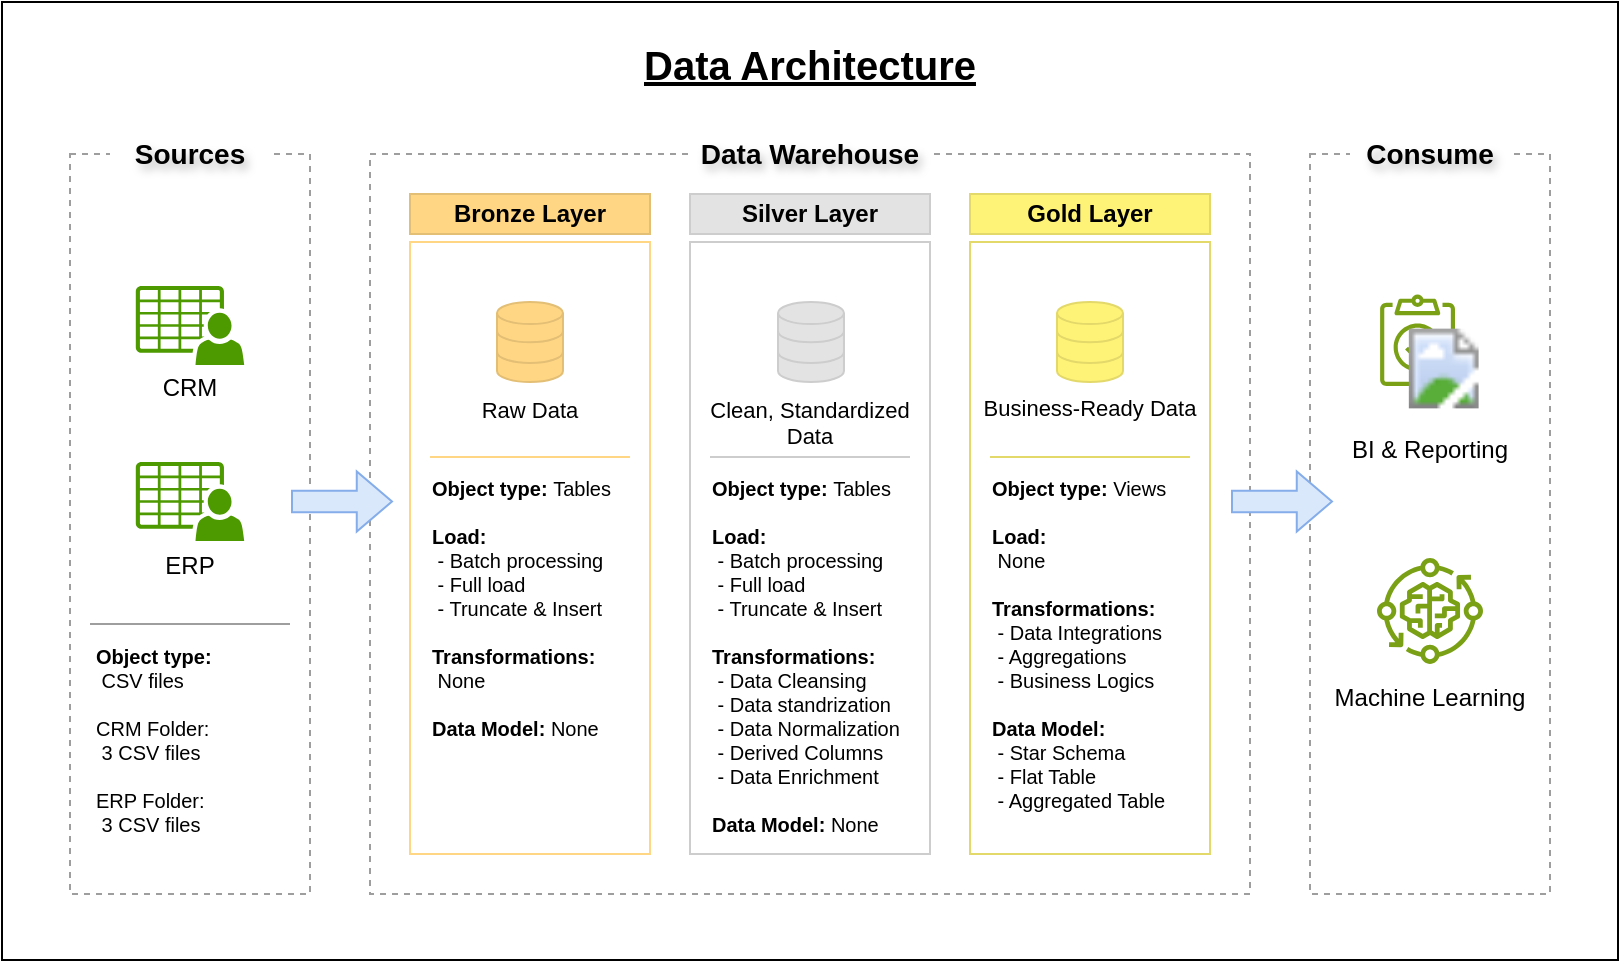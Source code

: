 <mxfile version="27.0.9" pages="5">
  <diagram name="Data Architecture" id="CM1OH4Bcad_3U4q2Psqj">
    <mxGraphModel dx="947" dy="569" grid="0" gridSize="10" guides="1" tooltips="1" connect="1" arrows="1" fold="1" page="1" pageScale="1" pageWidth="980" pageHeight="690" background="#FFFFFF" math="0" shadow="0">
      <root>
        <mxCell id="0" />
        <mxCell id="1" parent="0" />
        <mxCell id="HDnm0f6pBEnkYekwhcGH-38" value="" style="rounded=0;whiteSpace=wrap;html=1;fontColor=#FFFFFF;fillColor=none;" parent="1" vertex="1">
          <mxGeometry x="86" y="84" width="808" height="479" as="geometry" />
        </mxCell>
        <mxCell id="mV7vOot1Zdtoj60Vq0Ko-1" value="" style="rounded=0;whiteSpace=wrap;html=1;fillColor=none;dashed=1;strokeColor=#9E9E9E;" parent="1" vertex="1">
          <mxGeometry x="120" y="160" width="120" height="370" as="geometry" />
        </mxCell>
        <mxCell id="mV7vOot1Zdtoj60Vq0Ko-2" value="" style="rounded=0;whiteSpace=wrap;html=1;fillColor=none;dashed=1;strokeColor=#9E9E9E;" parent="1" vertex="1">
          <mxGeometry x="270" y="160" width="440" height="370" as="geometry" />
        </mxCell>
        <mxCell id="mV7vOot1Zdtoj60Vq0Ko-3" value="" style="rounded=0;whiteSpace=wrap;html=1;fillColor=none;dashed=1;strokeColor=#9E9E9E;" parent="1" vertex="1">
          <mxGeometry x="740" y="160" width="120" height="370" as="geometry" />
        </mxCell>
        <mxCell id="mV7vOot1Zdtoj60Vq0Ko-4" value="" style="rounded=0;whiteSpace=wrap;html=1;fillColor=none;strokeColor=#FFD684;" parent="1" vertex="1">
          <mxGeometry x="290" y="204" width="120" height="306" as="geometry" />
        </mxCell>
        <mxCell id="mV7vOot1Zdtoj60Vq0Ko-5" value="" style="rounded=0;whiteSpace=wrap;html=1;fillColor=none;fontColor=#ffffff;strokeColor=#CDCDCD;" parent="1" vertex="1">
          <mxGeometry x="430" y="204" width="120" height="306" as="geometry" />
        </mxCell>
        <mxCell id="mV7vOot1Zdtoj60Vq0Ko-6" value="" style="rounded=0;whiteSpace=wrap;html=1;fillColor=none;strokeColor=#E3D86A;fontColor=#000000;" parent="1" vertex="1">
          <mxGeometry x="570" y="204" width="120" height="306" as="geometry" />
        </mxCell>
        <mxCell id="mV7vOot1Zdtoj60Vq0Ko-7" value="Bronze Layer" style="rounded=0;whiteSpace=wrap;html=1;fillColor=#FFD684;strokeColor=#E3BE75;fontColor=#000000;fontStyle=1;" parent="1" vertex="1">
          <mxGeometry x="290" y="180" width="120" height="20" as="geometry" />
        </mxCell>
        <mxCell id="mV7vOot1Zdtoj60Vq0Ko-8" value="Gold Layer" style="rounded=0;whiteSpace=wrap;html=1;fillColor=#FFF377;strokeColor=#E3D86A;fontStyle=1;gradientColor=none;fontColor=#000000;" parent="1" vertex="1">
          <mxGeometry x="570" y="180" width="120" height="20" as="geometry" />
        </mxCell>
        <mxCell id="mV7vOot1Zdtoj60Vq0Ko-9" value="Silver Layer" style="rounded=0;whiteSpace=wrap;html=1;fillColor=#E3E3E3;strokeColor=#CDCDCD;fontStyle=1;gradientColor=none;fontColor=#000000;" parent="1" vertex="1">
          <mxGeometry x="430" y="180" width="120" height="20" as="geometry" />
        </mxCell>
        <mxCell id="mV7vOot1Zdtoj60Vq0Ko-10" value="Data Warehouse" style="text;html=1;align=center;verticalAlign=middle;whiteSpace=wrap;rounded=0;fillColor=#FFFFFF;strokeColor=none;textShadow=1;fontColor=#000000;fontStyle=1;fontSize=14;" parent="1" vertex="1">
          <mxGeometry x="430" y="150" width="120" height="20" as="geometry" />
        </mxCell>
        <mxCell id="mV7vOot1Zdtoj60Vq0Ko-11" value="Sources" style="text;html=1;align=center;verticalAlign=middle;whiteSpace=wrap;rounded=0;fillColor=#FFFFFF;strokeColor=none;textShadow=1;fontColor=#000000;fontStyle=1;fontSize=14;" parent="1" vertex="1">
          <mxGeometry x="140" y="150" width="80" height="20" as="geometry" />
        </mxCell>
        <mxCell id="mV7vOot1Zdtoj60Vq0Ko-13" value="Consume" style="text;html=1;align=center;verticalAlign=middle;whiteSpace=wrap;rounded=0;fillColor=#FFFFFF;strokeColor=none;textShadow=1;fontColor=#000000;fontStyle=1;fontSize=14;" parent="1" vertex="1">
          <mxGeometry x="760" y="150" width="80" height="20" as="geometry" />
        </mxCell>
        <mxCell id="HDnm0f6pBEnkYekwhcGH-4" value="" style="html=1;verticalLabelPosition=bottom;align=center;labelBackgroundColor=#ffffff;verticalAlign=top;strokeWidth=1;strokeColor=#E3BE75;shadow=0;dashed=0;shape=mxgraph.ios7.icons.data;fillColor=#FFD684;rounded=0;" parent="1" vertex="1">
          <mxGeometry x="333.5" y="234" width="32.99" height="40" as="geometry" />
        </mxCell>
        <mxCell id="HDnm0f6pBEnkYekwhcGH-5" value="" style="html=1;verticalLabelPosition=bottom;align=center;labelBackgroundColor=#ffffff;verticalAlign=top;strokeWidth=1;strokeColor=#CDCDCD;shadow=0;dashed=0;shape=mxgraph.ios7.icons.data;fillColor=#E3E3E3;rounded=0;" parent="1" vertex="1">
          <mxGeometry x="474" y="234" width="32.99" height="40" as="geometry" />
        </mxCell>
        <mxCell id="HDnm0f6pBEnkYekwhcGH-6" value="" style="html=1;verticalLabelPosition=bottom;align=center;labelBackgroundColor=#ffffff;verticalAlign=middle;strokeWidth=1;strokeColor=#E3D86A;shadow=0;dashed=0;shape=mxgraph.ios7.icons.data;fillColor=#FFF377;rounded=0;fontFamily=Helvetica;fontSize=12;fontColor=#000000;fontStyle=1;gradientColor=none;" parent="1" vertex="1">
          <mxGeometry x="613.5" y="234" width="32.99" height="40" as="geometry" />
        </mxCell>
        <mxCell id="HDnm0f6pBEnkYekwhcGH-7" value="" style="html=1;shadow=0;dashed=0;align=center;verticalAlign=middle;shape=mxgraph.arrows2.arrow;dy=0.64;dx=17.62;notch=0;fillColor=#dae8fc;strokeColor=#84ADE9;rounded=0;" parent="1" vertex="1">
          <mxGeometry x="231" y="318.75" width="50" height="30" as="geometry" />
        </mxCell>
        <mxCell id="HDnm0f6pBEnkYekwhcGH-13" value="&lt;b&gt;Object type:&lt;/b&gt;&lt;div&gt;&lt;div&gt;&amp;nbsp;CSV files&lt;/div&gt;&lt;/div&gt;&lt;div&gt;&lt;br&gt;&lt;/div&gt;&lt;div&gt;CRM Folder:&lt;/div&gt;&lt;div&gt;&amp;nbsp;3 CSV files&lt;/div&gt;&lt;div&gt;&lt;br&gt;&lt;/div&gt;&lt;div&gt;ERP Folder:&lt;/div&gt;&lt;div&gt;&amp;nbsp;3 CSV files&lt;/div&gt;" style="text;html=1;align=left;verticalAlign=top;whiteSpace=wrap;rounded=0;fontColor=#000000;fontSize=10;" parent="1" vertex="1">
          <mxGeometry x="131" y="399" width="100" height="120" as="geometry" />
        </mxCell>
        <mxCell id="HDnm0f6pBEnkYekwhcGH-14" value="CRM" style="text;html=1;align=center;verticalAlign=middle;whiteSpace=wrap;rounded=0;fontColor=#000000;fontSize=12;" parent="1" vertex="1">
          <mxGeometry x="150" y="269" width="60" height="15" as="geometry" />
        </mxCell>
        <mxCell id="HDnm0f6pBEnkYekwhcGH-15" value="ERP" style="text;html=1;align=center;verticalAlign=middle;whiteSpace=wrap;rounded=0;fontColor=#000000;fontSize=12;" parent="1" vertex="1">
          <mxGeometry x="150" y="358.5" width="60" height="15" as="geometry" />
        </mxCell>
        <mxCell id="HDnm0f6pBEnkYekwhcGH-16" value="&lt;font style=&quot;color: rgb(0, 0, 0);&quot;&gt;Raw Data&lt;/font&gt;" style="text;html=1;align=center;verticalAlign=top;whiteSpace=wrap;rounded=0;fontSize=11;" parent="1" vertex="1">
          <mxGeometry x="295" y="275" width="110" height="30" as="geometry" />
        </mxCell>
        <mxCell id="HDnm0f6pBEnkYekwhcGH-17" value="&lt;font style=&quot;color: rgb(0, 0, 0);&quot;&gt;Clean, Standardized Data&lt;/font&gt;" style="text;html=1;align=center;verticalAlign=top;whiteSpace=wrap;rounded=0;fontSize=11;" parent="1" vertex="1">
          <mxGeometry x="435" y="275" width="110" height="30" as="geometry" />
        </mxCell>
        <mxCell id="HDnm0f6pBEnkYekwhcGH-18" value="&lt;font style=&quot;color: rgb(0, 0, 0);&quot;&gt;Business-Ready Data&lt;/font&gt;" style="text;html=1;align=center;verticalAlign=top;whiteSpace=wrap;rounded=0;fontSize=11;" parent="1" vertex="1">
          <mxGeometry x="575" y="274" width="110" height="30" as="geometry" />
        </mxCell>
        <mxCell id="HDnm0f6pBEnkYekwhcGH-19" value="" style="line;strokeWidth=1;align=left;verticalAlign=middle;spacingTop=-1;spacingLeft=3;spacingRight=3;rotatable=0;labelPosition=right;points=[];portConstraint=eastwest;fillColor=#ffe6cc;strokeColor=#FFD684;rounded=0;" parent="1" vertex="1">
          <mxGeometry x="300" y="307.5" width="100" height="8" as="geometry" />
        </mxCell>
        <mxCell id="HDnm0f6pBEnkYekwhcGH-20" value="" style="line;strokeWidth=1;align=center;verticalAlign=middle;spacingTop=-1;spacingLeft=3;spacingRight=3;rotatable=0;labelPosition=right;points=[];portConstraint=eastwest;fillColor=none;strokeColor=#CDCDCD;rounded=0;fontFamily=Helvetica;fontSize=12;fontColor=#ffffff;" parent="1" vertex="1">
          <mxGeometry x="440" y="307.5" width="100" height="8" as="geometry" />
        </mxCell>
        <mxCell id="HDnm0f6pBEnkYekwhcGH-21" value="" style="line;strokeWidth=1;align=center;verticalAlign=middle;spacingTop=-1;spacingLeft=3;spacingRight=3;rotatable=0;labelPosition=right;points=[];portConstraint=eastwest;fillColor=none;strokeColor=#E3D86A;rounded=0;fontFamily=Helvetica;fontSize=12;fontColor=#000000;" parent="1" vertex="1">
          <mxGeometry x="580" y="307.5" width="100" height="8" as="geometry" />
        </mxCell>
        <mxCell id="HDnm0f6pBEnkYekwhcGH-22" value="" style="line;strokeWidth=1;align=left;verticalAlign=middle;spacingTop=-1;spacingLeft=3;spacingRight=3;rotatable=0;labelPosition=right;points=[];portConstraint=eastwest;fillColor=#ffe6cc;strokeColor=#9E9E9E;rounded=0;" parent="1" vertex="1">
          <mxGeometry x="130" y="391" width="100" height="8" as="geometry" />
        </mxCell>
        <mxCell id="HDnm0f6pBEnkYekwhcGH-23" value="&lt;b&gt;Object type: &lt;/b&gt;Tables&lt;div&gt;&lt;br&gt;&lt;div&gt;&lt;b&gt;Load:&lt;/b&gt;&lt;/div&gt;&lt;div&gt;&amp;nbsp;- Batch processing&lt;/div&gt;&lt;div&gt;&amp;nbsp;- Full load&lt;/div&gt;&lt;div&gt;&amp;nbsp;- Truncate &amp;amp; Insert&lt;/div&gt;&lt;div&gt;&lt;b&gt;&lt;br&gt;&lt;/b&gt;&lt;/div&gt;&lt;div&gt;&lt;b&gt;Transformations:&lt;/b&gt;&lt;/div&gt;&lt;div&gt;&amp;nbsp;None&lt;/div&gt;&lt;div&gt;&lt;br&gt;&lt;/div&gt;&lt;div&gt;&lt;b&gt;Data Model: &lt;/b&gt;None&lt;/div&gt;&lt;/div&gt;" style="text;html=1;align=left;verticalAlign=top;whiteSpace=wrap;rounded=0;fontColor=#000000;fontSize=10;spacing=1;" parent="1" vertex="1">
          <mxGeometry x="300" y="316" width="100" height="184" as="geometry" />
        </mxCell>
        <mxCell id="HDnm0f6pBEnkYekwhcGH-26" value="&lt;b&gt;Object type: &lt;/b&gt;Tables&lt;div&gt;&lt;br&gt;&lt;div&gt;&lt;b&gt;Load:&lt;/b&gt;&lt;/div&gt;&lt;div&gt;&amp;nbsp;- Batch processing&lt;/div&gt;&lt;div&gt;&amp;nbsp;- Full load&lt;/div&gt;&lt;div&gt;&amp;nbsp;- Truncate &amp;amp; Insert&lt;/div&gt;&lt;div&gt;&lt;b&gt;&lt;br&gt;&lt;/b&gt;&lt;/div&gt;&lt;div&gt;&lt;b&gt;Transformations:&lt;/b&gt;&lt;/div&gt;&lt;div&gt;&amp;nbsp;- Data Cleansing&lt;/div&gt;&lt;div&gt;&amp;nbsp;- Data standrization&lt;/div&gt;&lt;div&gt;&amp;nbsp;- Data Normalization&lt;/div&gt;&lt;div&gt;&amp;nbsp;- Derived Columns&lt;/div&gt;&lt;div&gt;&amp;nbsp;- Data Enrichment&lt;/div&gt;&lt;div&gt;&lt;br&gt;&lt;/div&gt;&lt;div&gt;&lt;b&gt;Data Model: &lt;/b&gt;None&lt;/div&gt;&lt;/div&gt;" style="text;html=1;align=left;verticalAlign=top;whiteSpace=wrap;rounded=0;fontColor=#000000;fontSize=10;spacing=1;" parent="1" vertex="1">
          <mxGeometry x="440" y="316" width="100" height="184" as="geometry" />
        </mxCell>
        <mxCell id="HDnm0f6pBEnkYekwhcGH-27" value="&lt;b&gt;Object type: &lt;/b&gt;Views&lt;div&gt;&lt;br&gt;&lt;div&gt;&lt;b&gt;Load:&lt;/b&gt;&lt;/div&gt;&lt;div&gt;&lt;b&gt;&amp;nbsp;&lt;/b&gt;&lt;span style=&quot;background-color: transparent;&quot;&gt;&lt;font&gt;None&lt;/font&gt;&lt;/span&gt;&lt;/div&gt;&lt;div&gt;&lt;br&gt;&lt;/div&gt;&lt;div&gt;&lt;b&gt;Transformations:&lt;/b&gt;&lt;/div&gt;&lt;div&gt;&amp;nbsp;- Data Integrations&lt;/div&gt;&lt;div&gt;&amp;nbsp;- Aggregations&lt;/div&gt;&lt;div&gt;&amp;nbsp;- Business Logics&lt;/div&gt;&lt;div&gt;&lt;br&gt;&lt;/div&gt;&lt;div&gt;&lt;b&gt;Data Model:&amp;nbsp;&lt;/b&gt;&lt;/div&gt;&lt;/div&gt;&lt;div&gt;&amp;nbsp;- Star Schema&lt;/div&gt;&lt;div&gt;&amp;nbsp;- Flat Table&lt;/div&gt;&lt;div&gt;&amp;nbsp;- Aggregated Table&lt;/div&gt;" style="text;html=1;align=left;verticalAlign=top;whiteSpace=wrap;rounded=0;fontColor=#000000;fontSize=10;spacing=1;" parent="1" vertex="1">
          <mxGeometry x="580" y="316" width="100" height="184" as="geometry" />
        </mxCell>
        <mxCell id="HDnm0f6pBEnkYekwhcGH-31" value="" style="outlineConnect=0;fontColor=#232F3E;gradientColor=none;fillColor=#7AA116;strokeColor=none;dashed=0;verticalLabelPosition=bottom;verticalAlign=top;align=center;html=1;fontSize=12;fontStyle=0;aspect=fixed;pointerEvents=1;shape=mxgraph.aws4.backup_compliance_reporting;sketchStyle=comic;rounded=0;" parent="1" vertex="1">
          <mxGeometry x="775" y="230.24" width="37.55" height="45.76" as="geometry" />
        </mxCell>
        <mxCell id="HDnm0f6pBEnkYekwhcGH-30" value="" style="image;aspect=fixed;html=1;points=[];align=center;fontSize=12;image=img/lib/azure2/power_platform/PowerBI.svg;rounded=0;" parent="1" vertex="1">
          <mxGeometry x="789.42" y="244" width="34.88" height="46.5" as="geometry" />
        </mxCell>
        <mxCell id="HDnm0f6pBEnkYekwhcGH-32" value="BI &amp;amp; Reporting" style="text;html=1;align=center;verticalAlign=middle;whiteSpace=wrap;rounded=0;fontColor=#000000;fontSize=12;" parent="1" vertex="1">
          <mxGeometry x="750" y="299.5" width="100" height="16" as="geometry" />
        </mxCell>
        <mxCell id="HDnm0f6pBEnkYekwhcGH-36" value="" style="outlineConnect=0;fontColor=#232F3E;gradientColor=none;fillColor=#7AA116;strokeColor=none;dashed=0;verticalLabelPosition=bottom;verticalAlign=top;align=center;html=1;fontSize=12;fontStyle=0;aspect=fixed;pointerEvents=1;shape=mxgraph.aws4.iot_greengrass_component_machine_learning;sketchStyle=comic;rounded=0;" parent="1" vertex="1">
          <mxGeometry x="773.5" y="362" width="53" height="53" as="geometry" />
        </mxCell>
        <mxCell id="HDnm0f6pBEnkYekwhcGH-37" value="Machine Learning" style="text;html=1;align=center;verticalAlign=middle;whiteSpace=wrap;rounded=0;fontColor=#000000;fontSize=12;fontFamily=Helvetica;" parent="1" vertex="1">
          <mxGeometry x="750" y="424" width="100" height="16" as="geometry" />
        </mxCell>
        <mxCell id="HDnm0f6pBEnkYekwhcGH-11" value="" style="pointerEvents=1;shadow=0;dashed=0;html=1;strokeColor=none;fillColor=#4D9900;labelPosition=center;verticalLabelPosition=bottom;verticalAlign=top;outlineConnect=0;align=center;shape=mxgraph.office.users.csv_file;sketchStyle=comic;rounded=0;" parent="1" vertex="1">
          <mxGeometry x="152.9" y="226" width="54.2" height="39.51" as="geometry" />
        </mxCell>
        <mxCell id="Usjd2OmJdoMKn1-9z3hU-1" value="" style="pointerEvents=1;shadow=0;dashed=0;html=1;strokeColor=none;fillColor=#4D9900;labelPosition=center;verticalLabelPosition=bottom;verticalAlign=top;outlineConnect=0;align=center;shape=mxgraph.office.users.csv_file;sketchStyle=comic;rounded=0;" parent="1" vertex="1">
          <mxGeometry x="152.9" y="314" width="54.2" height="39.51" as="geometry" />
        </mxCell>
        <mxCell id="Usjd2OmJdoMKn1-9z3hU-2" value="" style="html=1;shadow=0;dashed=0;align=center;verticalAlign=middle;shape=mxgraph.arrows2.arrow;dy=0.64;dx=17.62;notch=0;fillColor=#dae8fc;strokeColor=#84ADE9;rounded=0;" parent="1" vertex="1">
          <mxGeometry x="701" y="318.75" width="50" height="30" as="geometry" />
        </mxCell>
        <mxCell id="0KWn2oNoDu0owhGLFL-4-1" value="Data Architecture" style="text;strokeColor=none;fillColor=none;align=center;verticalAlign=middle;spacingLeft=4;spacingRight=4;overflow=hidden;points=[[0,0.5],[1,0.5]];portConstraint=eastwest;rotatable=0;whiteSpace=wrap;html=1;fontColor=#000000;fontSize=20;fontStyle=5;rounded=0;" vertex="1" parent="1">
          <mxGeometry x="336.49" y="89" width="308" height="52" as="geometry" />
        </mxCell>
      </root>
    </mxGraphModel>
  </diagram>
  <diagram name="Data Flow" id="AyyhhZGHeFm9ndjkrca6">
    <mxGraphModel dx="1158" dy="696" grid="0" gridSize="10" guides="1" tooltips="1" connect="1" arrows="1" fold="1" page="1" pageScale="1" pageWidth="980" pageHeight="690" background="#FFFFFF" math="0" shadow="0">
      <root>
        <mxCell id="nkz3tJl9-UWpVmMUFNEJ-0" />
        <mxCell id="nkz3tJl9-UWpVmMUFNEJ-1" parent="nkz3tJl9-UWpVmMUFNEJ-0" />
        <mxCell id="nkz3tJl9-UWpVmMUFNEJ-2" value="" style="rounded=0;whiteSpace=wrap;html=1;fontColor=#FFFFFF;fillColor=none;" parent="nkz3tJl9-UWpVmMUFNEJ-1" vertex="1">
          <mxGeometry x="39" y="90" width="900" height="472" as="geometry" />
        </mxCell>
        <mxCell id="nkz3tJl9-UWpVmMUFNEJ-4" value="" style="rounded=1;whiteSpace=wrap;html=1;fillColor=none;dashed=1;strokeColor=#9E9E9E;" parent="nkz3tJl9-UWpVmMUFNEJ-1" vertex="1">
          <mxGeometry x="230" y="160" width="520" height="370" as="geometry" />
        </mxCell>
        <mxCell id="nkz3tJl9-UWpVmMUFNEJ-6" value="" style="rounded=1;whiteSpace=wrap;html=1;fillColor=none;strokeColor=#FFD684;" parent="nkz3tJl9-UWpVmMUFNEJ-1" vertex="1">
          <mxGeometry x="270" y="220" width="120" height="290" as="geometry" />
        </mxCell>
        <mxCell id="nkz3tJl9-UWpVmMUFNEJ-3" value="" style="rounded=1;whiteSpace=wrap;html=1;fillColor=none;dashed=1;strokeColor=#9E9E9E;" parent="nkz3tJl9-UWpVmMUFNEJ-1" vertex="1">
          <mxGeometry x="76" y="160" width="120" height="370" as="geometry" />
        </mxCell>
        <mxCell id="nkz3tJl9-UWpVmMUFNEJ-5" value="" style="rounded=1;whiteSpace=wrap;html=1;fillColor=none;dashed=1;strokeColor=#9E9E9E;" parent="nkz3tJl9-UWpVmMUFNEJ-1" vertex="1">
          <mxGeometry x="780" y="160" width="120" height="370" as="geometry" />
        </mxCell>
        <mxCell id="nkz3tJl9-UWpVmMUFNEJ-7" value="" style="rounded=1;whiteSpace=wrap;html=1;fillColor=none;fontColor=#ffffff;strokeColor=#CDCDCD;" parent="nkz3tJl9-UWpVmMUFNEJ-1" vertex="1">
          <mxGeometry x="430" y="220" width="120" height="290" as="geometry" />
        </mxCell>
        <mxCell id="nkz3tJl9-UWpVmMUFNEJ-8" value="" style="rounded=1;whiteSpace=wrap;html=1;fillColor=none;strokeColor=#E3D86A;fontColor=#000000;" parent="nkz3tJl9-UWpVmMUFNEJ-1" vertex="1">
          <mxGeometry x="590" y="220" width="120" height="290" as="geometry" />
        </mxCell>
        <mxCell id="nkz3tJl9-UWpVmMUFNEJ-9" value="Bronze Layer" style="rounded=1;whiteSpace=wrap;html=1;fillColor=#FFD684;strokeColor=#E3BE75;fontColor=#000000;fontStyle=1;" parent="nkz3tJl9-UWpVmMUFNEJ-1" vertex="1">
          <mxGeometry x="270" y="180" width="120" height="30" as="geometry" />
        </mxCell>
        <mxCell id="nkz3tJl9-UWpVmMUFNEJ-10" value="Gold Layer" style="rounded=1;whiteSpace=wrap;html=1;fillColor=#FFF377;strokeColor=#E3D86A;fontStyle=1;gradientColor=none;fontColor=#000000;" parent="nkz3tJl9-UWpVmMUFNEJ-1" vertex="1">
          <mxGeometry x="590" y="180" width="120" height="30" as="geometry" />
        </mxCell>
        <mxCell id="nkz3tJl9-UWpVmMUFNEJ-11" value="Silver Layer" style="rounded=1;whiteSpace=wrap;html=1;fillColor=#E3E3E3;strokeColor=#CDCDCD;fontStyle=1;gradientColor=none;fontColor=#000000;" parent="nkz3tJl9-UWpVmMUFNEJ-1" vertex="1">
          <mxGeometry x="430" y="180" width="120" height="30" as="geometry" />
        </mxCell>
        <mxCell id="nkz3tJl9-UWpVmMUFNEJ-12" value="Data Warehouse" style="text;html=1;align=center;verticalAlign=middle;whiteSpace=wrap;rounded=1;fillColor=#FFFFFF;strokeColor=none;textShadow=1;fontColor=#000000;fontStyle=1;fontSize=14;" parent="nkz3tJl9-UWpVmMUFNEJ-1" vertex="1">
          <mxGeometry x="430" y="150" width="120" height="20" as="geometry" />
        </mxCell>
        <mxCell id="nkz3tJl9-UWpVmMUFNEJ-13" value="Sources" style="text;html=1;align=center;verticalAlign=middle;whiteSpace=wrap;rounded=1;fillColor=#FFFFFF;strokeColor=none;textShadow=1;fontColor=#000000;fontStyle=1;fontSize=14;" parent="nkz3tJl9-UWpVmMUFNEJ-1" vertex="1">
          <mxGeometry x="96" y="150" width="80" height="20" as="geometry" />
        </mxCell>
        <mxCell id="nkz3tJl9-UWpVmMUFNEJ-14" value="Consume" style="text;html=1;align=center;verticalAlign=middle;whiteSpace=wrap;rounded=1;fillColor=#FFFFFF;strokeColor=none;textShadow=1;fontColor=#000000;fontStyle=1;fontSize=14;" parent="nkz3tJl9-UWpVmMUFNEJ-1" vertex="1">
          <mxGeometry x="800" y="150" width="80" height="20" as="geometry" />
        </mxCell>
        <mxCell id="nkz3tJl9-UWpVmMUFNEJ-15" value="" style="html=1;verticalLabelPosition=bottom;align=center;labelBackgroundColor=#ffffff;verticalAlign=top;strokeWidth=1;strokeColor=#E3BE75;shadow=0;dashed=0;shape=mxgraph.ios7.icons.data;fillColor=#FFD684;rounded=1;" parent="nkz3tJl9-UWpVmMUFNEJ-1" vertex="1">
          <mxGeometry x="313.5" y="204" width="32.99" height="40" as="geometry" />
        </mxCell>
        <mxCell id="nkz3tJl9-UWpVmMUFNEJ-16" value="" style="html=1;verticalLabelPosition=bottom;align=center;labelBackgroundColor=#ffffff;verticalAlign=top;strokeWidth=1;strokeColor=#CDCDCD;shadow=0;dashed=0;shape=mxgraph.ios7.icons.data;fillColor=#E3E3E3;rounded=1;" parent="nkz3tJl9-UWpVmMUFNEJ-1" vertex="1">
          <mxGeometry x="474" y="204" width="32.99" height="40" as="geometry" />
        </mxCell>
        <mxCell id="nkz3tJl9-UWpVmMUFNEJ-17" value="" style="html=1;verticalLabelPosition=bottom;align=center;labelBackgroundColor=#ffffff;verticalAlign=middle;strokeWidth=1;strokeColor=#E3D86A;shadow=0;dashed=0;shape=mxgraph.ios7.icons.data;fillColor=#FFF377;rounded=1;fontFamily=Helvetica;fontSize=12;fontColor=#000000;fontStyle=1;gradientColor=none;" parent="nkz3tJl9-UWpVmMUFNEJ-1" vertex="1">
          <mxGeometry x="633.5" y="204" width="32.99" height="40" as="geometry" />
        </mxCell>
        <mxCell id="nkz3tJl9-UWpVmMUFNEJ-34" value="" style="outlineConnect=0;fontColor=#232F3E;gradientColor=none;fillColor=#7AA116;strokeColor=none;dashed=0;verticalLabelPosition=bottom;verticalAlign=top;align=center;html=1;fontSize=12;fontStyle=0;aspect=fixed;pointerEvents=1;shape=mxgraph.aws4.backup_compliance_reporting;rounded=1;sketchStyle=comic;" parent="nkz3tJl9-UWpVmMUFNEJ-1" vertex="1">
          <mxGeometry x="815" y="230.24" width="37.55" height="45.76" as="geometry" />
        </mxCell>
        <mxCell id="nkz3tJl9-UWpVmMUFNEJ-35" value="" style="image;aspect=fixed;html=1;points=[];align=center;fontSize=12;image=img/lib/azure2/power_platform/PowerBI.svg;rounded=1;" parent="nkz3tJl9-UWpVmMUFNEJ-1" vertex="1">
          <mxGeometry x="829.42" y="244" width="34.88" height="46.5" as="geometry" />
        </mxCell>
        <mxCell id="nkz3tJl9-UWpVmMUFNEJ-36" value="BI &amp;amp; Reporting" style="text;html=1;align=center;verticalAlign=middle;whiteSpace=wrap;rounded=1;fontColor=#000000;fontSize=12;" parent="nkz3tJl9-UWpVmMUFNEJ-1" vertex="1">
          <mxGeometry x="790" y="299.5" width="100" height="16" as="geometry" />
        </mxCell>
        <mxCell id="nkz3tJl9-UWpVmMUFNEJ-37" value="" style="outlineConnect=0;fontColor=#232F3E;gradientColor=none;fillColor=#7AA116;strokeColor=none;dashed=0;verticalLabelPosition=bottom;verticalAlign=top;align=center;html=1;fontSize=12;fontStyle=0;aspect=fixed;pointerEvents=1;shape=mxgraph.aws4.iot_greengrass_component_machine_learning;rounded=1;sketchStyle=comic;" parent="nkz3tJl9-UWpVmMUFNEJ-1" vertex="1">
          <mxGeometry x="813.5" y="362" width="53" height="53" as="geometry" />
        </mxCell>
        <mxCell id="nkz3tJl9-UWpVmMUFNEJ-38" value="Machine Learning" style="text;html=1;align=center;verticalAlign=middle;whiteSpace=wrap;rounded=1;fontColor=#000000;fontSize=12;fontFamily=Helvetica;" parent="nkz3tJl9-UWpVmMUFNEJ-1" vertex="1">
          <mxGeometry x="790" y="424" width="100" height="16" as="geometry" />
        </mxCell>
        <mxCell id="4tnZvqAjpB7rmJJDHh08-8" style="edgeStyle=orthogonalEdgeStyle;rounded=1;orthogonalLoop=1;jettySize=auto;html=1;entryX=0;entryY=0.5;entryDx=0;entryDy=0;strokeColor=#4D4D4D;endArrow=blockThin;endFill=1;" edge="1" parent="nkz3tJl9-UWpVmMUFNEJ-1" source="NTOD27JbAmNWIC12hs3g-2" target="4tnZvqAjpB7rmJJDHh08-0">
          <mxGeometry relative="1" as="geometry" />
        </mxCell>
        <mxCell id="NTOD27JbAmNWIC12hs3g-2" value="crm_sales_details" style="rounded=1;whiteSpace=wrap;html=1;fillColor=#FFD684;strokeColor=#E3BE75;fontColor=#000000;fontStyle=0;" parent="nkz3tJl9-UWpVmMUFNEJ-1" vertex="1">
          <mxGeometry x="280" y="324" width="100" height="30.5" as="geometry" />
        </mxCell>
        <mxCell id="4tnZvqAjpB7rmJJDHh08-9" style="edgeStyle=orthogonalEdgeStyle;rounded=1;orthogonalLoop=1;jettySize=auto;html=1;entryX=0;entryY=0.5;entryDx=0;entryDy=0;strokeColor=#4D4D4D;endArrow=blockThin;endFill=1;" edge="1" parent="nkz3tJl9-UWpVmMUFNEJ-1" source="NTOD27JbAmNWIC12hs3g-3" target="4tnZvqAjpB7rmJJDHh08-1">
          <mxGeometry relative="1" as="geometry" />
        </mxCell>
        <mxCell id="NTOD27JbAmNWIC12hs3g-3" value="erp_cust_az12" style="rounded=1;whiteSpace=wrap;html=1;fillColor=#FFD684;strokeColor=#E3BE75;fontColor=#000000;fontStyle=0;" parent="nkz3tJl9-UWpVmMUFNEJ-1" vertex="1">
          <mxGeometry x="280" y="377" width="100" height="30.5" as="geometry" />
        </mxCell>
        <mxCell id="4tnZvqAjpB7rmJJDHh08-10" style="edgeStyle=orthogonalEdgeStyle;rounded=1;orthogonalLoop=1;jettySize=auto;html=1;entryX=0;entryY=0.5;entryDx=0;entryDy=0;strokeColor=#4D4D4D;endArrow=blockThin;endFill=1;" edge="1" parent="nkz3tJl9-UWpVmMUFNEJ-1" source="NTOD27JbAmNWIC12hs3g-4" target="4tnZvqAjpB7rmJJDHh08-2">
          <mxGeometry relative="1" as="geometry" />
        </mxCell>
        <mxCell id="NTOD27JbAmNWIC12hs3g-4" value="erp_loc_a101" style="rounded=1;whiteSpace=wrap;html=1;fillColor=#FFD684;strokeColor=#E3BE75;fontColor=#000000;fontStyle=0;" parent="nkz3tJl9-UWpVmMUFNEJ-1" vertex="1">
          <mxGeometry x="280" y="414.5" width="100" height="30.5" as="geometry" />
        </mxCell>
        <mxCell id="4tnZvqAjpB7rmJJDHh08-12" style="edgeStyle=orthogonalEdgeStyle;rounded=1;orthogonalLoop=1;jettySize=auto;html=1;entryX=0;entryY=0.5;entryDx=0;entryDy=0;strokeColor=#4D4D4D;endArrow=blockThin;endFill=1;" edge="1" parent="nkz3tJl9-UWpVmMUFNEJ-1" source="NTOD27JbAmNWIC12hs3g-5" target="4tnZvqAjpB7rmJJDHh08-3">
          <mxGeometry relative="1" as="geometry" />
        </mxCell>
        <mxCell id="NTOD27JbAmNWIC12hs3g-5" value="erp_px_cat_g1v2" style="rounded=1;whiteSpace=wrap;html=1;fillColor=#FFD684;strokeColor=#E3BE75;fontColor=#000000;fontStyle=0;" parent="nkz3tJl9-UWpVmMUFNEJ-1" vertex="1">
          <mxGeometry x="280" y="452.5" width="100" height="30.5" as="geometry" />
        </mxCell>
        <mxCell id="4tnZvqAjpB7rmJJDHh08-7" style="edgeStyle=orthogonalEdgeStyle;rounded=1;orthogonalLoop=1;jettySize=auto;html=1;entryX=0;entryY=0.5;entryDx=0;entryDy=0;strokeColor=#4D4D4D;endArrow=blockThin;endFill=1;" edge="1" parent="nkz3tJl9-UWpVmMUFNEJ-1" source="NTOD27JbAmNWIC12hs3g-1" target="4tnZvqAjpB7rmJJDHh08-4">
          <mxGeometry relative="1" as="geometry" />
        </mxCell>
        <mxCell id="NTOD27JbAmNWIC12hs3g-1" value="crm_prd_info" style="rounded=1;whiteSpace=wrap;html=1;fillColor=#FFD684;strokeColor=#E3BE75;fontColor=#000000;fontStyle=0;" parent="nkz3tJl9-UWpVmMUFNEJ-1" vertex="1">
          <mxGeometry x="280" y="286" width="100" height="30.5" as="geometry" />
        </mxCell>
        <mxCell id="4tnZvqAjpB7rmJJDHh08-6" style="edgeStyle=orthogonalEdgeStyle;rounded=1;orthogonalLoop=1;jettySize=auto;html=1;entryX=0;entryY=0.5;entryDx=0;entryDy=0;strokeColor=#4D4D4D;endArrow=blockThin;endFill=1;" edge="1" parent="nkz3tJl9-UWpVmMUFNEJ-1" source="NTOD27JbAmNWIC12hs3g-0" target="4tnZvqAjpB7rmJJDHh08-5">
          <mxGeometry relative="1" as="geometry" />
        </mxCell>
        <mxCell id="NTOD27JbAmNWIC12hs3g-0" value="crm_cust_info" style="rounded=1;whiteSpace=wrap;html=1;fillColor=#FFD684;strokeColor=#E3BE75;fontColor=#000000;fontStyle=0;" parent="nkz3tJl9-UWpVmMUFNEJ-1" vertex="1">
          <mxGeometry x="280" y="248.5" width="100" height="30.5" as="geometry" />
        </mxCell>
        <mxCell id="NTOD27JbAmNWIC12hs3g-14" value="CSV Files" style="text;html=1;align=center;verticalAlign=middle;whiteSpace=wrap;rounded=1;fontColor=#000000;fontSize=12;" parent="nkz3tJl9-UWpVmMUFNEJ-1" vertex="1">
          <mxGeometry x="94" y="197" width="84" height="22" as="geometry" />
        </mxCell>
        <mxCell id="dZmB5G_CF-DqiWMUgGB--0" value="" style="line;strokeWidth=1;align=left;verticalAlign=middle;spacingTop=-1;spacingLeft=3;spacingRight=3;rotatable=0;labelPosition=right;points=[];portConstraint=eastwest;fillColor=#ffe6cc;strokeColor=#9E9E9E;comic=0;rounded=1;" parent="nkz3tJl9-UWpVmMUFNEJ-1" vertex="1">
          <mxGeometry x="91" y="238.24" width="90" height="8" as="geometry" />
        </mxCell>
        <mxCell id="AqgK2SUajYJO2LpoHal5-0" value="CRM" style="text;html=1;align=center;verticalAlign=middle;whiteSpace=wrap;rounded=1;fontColor=#000000;fontSize=12;" parent="nkz3tJl9-UWpVmMUFNEJ-1" vertex="1">
          <mxGeometry x="106" y="322.52" width="60" height="15" as="geometry" />
        </mxCell>
        <mxCell id="AqgK2SUajYJO2LpoHal5-1" value="ERP" style="text;html=1;align=center;verticalAlign=middle;whiteSpace=wrap;rounded=1;fontColor=#000000;fontSize=12;" parent="nkz3tJl9-UWpVmMUFNEJ-1" vertex="1">
          <mxGeometry x="106" y="451.5" width="60" height="15" as="geometry" />
        </mxCell>
        <mxCell id="AqgK2SUajYJO2LpoHal5-9" style="edgeStyle=orthogonalEdgeStyle;rounded=1;hachureGap=4;orthogonalLoop=1;jettySize=auto;html=1;entryX=0;entryY=0.5;entryDx=0;entryDy=0;fontFamily=Architects Daughter;fontSource=https%3A%2F%2Ffonts.googleapis.com%2Fcss%3Ffamily%3DArchitects%2BDaughter;strokeColor=#4D4D4D;endArrow=blockThin;endFill=1;" parent="nkz3tJl9-UWpVmMUFNEJ-1" source="v4M0kOfDJ48uFe400CBJ-0" target="NTOD27JbAmNWIC12hs3g-0" edge="1">
          <mxGeometry relative="1" as="geometry">
            <mxPoint x="207.2" y="301.259" as="sourcePoint" />
          </mxGeometry>
        </mxCell>
        <mxCell id="AqgK2SUajYJO2LpoHal5-10" style="edgeStyle=orthogonalEdgeStyle;rounded=1;hachureGap=4;orthogonalLoop=1;jettySize=auto;html=1;entryX=0;entryY=0.5;entryDx=0;entryDy=0;fontFamily=Architects Daughter;fontSource=https%3A%2F%2Ffonts.googleapis.com%2Fcss%3Ffamily%3DArchitects%2BDaughter;strokeColor=#4D4D4D;endArrow=blockThin;endFill=1;" parent="nkz3tJl9-UWpVmMUFNEJ-1" source="v4M0kOfDJ48uFe400CBJ-0" target="NTOD27JbAmNWIC12hs3g-1" edge="1">
          <mxGeometry relative="1" as="geometry">
            <mxPoint x="207.2" y="301.259" as="sourcePoint" />
          </mxGeometry>
        </mxCell>
        <mxCell id="AqgK2SUajYJO2LpoHal5-11" style="edgeStyle=orthogonalEdgeStyle;rounded=1;hachureGap=4;orthogonalLoop=1;jettySize=auto;html=1;entryX=0;entryY=0.5;entryDx=0;entryDy=0;fontFamily=Architects Daughter;fontSource=https%3A%2F%2Ffonts.googleapis.com%2Fcss%3Ffamily%3DArchitects%2BDaughter;strokeColor=#4D4D4D;endArrow=blockThin;endFill=1;" parent="nkz3tJl9-UWpVmMUFNEJ-1" source="v4M0kOfDJ48uFe400CBJ-0" target="NTOD27JbAmNWIC12hs3g-2" edge="1">
          <mxGeometry relative="1" as="geometry">
            <mxPoint x="207.2" y="301.259" as="sourcePoint" />
          </mxGeometry>
        </mxCell>
        <mxCell id="AqgK2SUajYJO2LpoHal5-12" style="edgeStyle=orthogonalEdgeStyle;rounded=1;hachureGap=4;orthogonalLoop=1;jettySize=auto;html=1;entryX=0;entryY=0.5;entryDx=0;entryDy=0;fontFamily=Architects Daughter;fontSource=https%3A%2F%2Ffonts.googleapis.com%2Fcss%3Ffamily%3DArchitects%2BDaughter;strokeColor=#4D4D4D;endArrow=blockThin;endFill=1;" parent="nkz3tJl9-UWpVmMUFNEJ-1" source="v4M0kOfDJ48uFe400CBJ-1" target="NTOD27JbAmNWIC12hs3g-3" edge="1">
          <mxGeometry relative="1" as="geometry">
            <mxPoint x="204.4" y="430.222" as="sourcePoint" />
          </mxGeometry>
        </mxCell>
        <mxCell id="AqgK2SUajYJO2LpoHal5-13" style="edgeStyle=orthogonalEdgeStyle;rounded=1;hachureGap=4;orthogonalLoop=1;jettySize=auto;html=1;entryX=0;entryY=0.5;entryDx=0;entryDy=0;fontFamily=Architects Daughter;fontSource=https%3A%2F%2Ffonts.googleapis.com%2Fcss%3Ffamily%3DArchitects%2BDaughter;strokeColor=#4D4D4D;endArrow=blockThin;endFill=1;" parent="nkz3tJl9-UWpVmMUFNEJ-1" source="v4M0kOfDJ48uFe400CBJ-1" target="NTOD27JbAmNWIC12hs3g-4" edge="1">
          <mxGeometry relative="1" as="geometry">
            <mxPoint x="204.4" y="430.222" as="sourcePoint" />
          </mxGeometry>
        </mxCell>
        <mxCell id="AqgK2SUajYJO2LpoHal5-14" style="edgeStyle=orthogonalEdgeStyle;rounded=1;hachureGap=4;orthogonalLoop=1;jettySize=auto;html=1;entryX=0;entryY=0.5;entryDx=0;entryDy=0;fontFamily=Architects Daughter;fontSource=https%3A%2F%2Ffonts.googleapis.com%2Fcss%3Ffamily%3DArchitects%2BDaughter;strokeColor=#4D4D4D;endArrow=blockThin;endFill=1;" parent="nkz3tJl9-UWpVmMUFNEJ-1" source="v4M0kOfDJ48uFe400CBJ-1" target="NTOD27JbAmNWIC12hs3g-5" edge="1">
          <mxGeometry relative="1" as="geometry">
            <mxPoint x="204.4" y="430.222" as="sourcePoint" />
          </mxGeometry>
        </mxCell>
        <mxCell id="v4M0kOfDJ48uFe400CBJ-0" value="" style="pointerEvents=1;shadow=0;dashed=0;html=1;strokeColor=none;fillColor=#4D9900;labelPosition=center;verticalLabelPosition=bottom;verticalAlign=top;outlineConnect=0;align=center;shape=mxgraph.office.users.csv_file;sketchStyle=comic;rounded=1;comic=0;" parent="nkz3tJl9-UWpVmMUFNEJ-1" vertex="1">
          <mxGeometry x="108.9" y="281" width="54.2" height="39.51" as="geometry" />
        </mxCell>
        <mxCell id="v4M0kOfDJ48uFe400CBJ-1" value="" style="pointerEvents=1;shadow=0;dashed=0;html=1;strokeColor=none;fillColor=#4D9900;labelPosition=center;verticalLabelPosition=bottom;verticalAlign=top;outlineConnect=0;align=center;shape=mxgraph.office.users.csv_file;sketchStyle=comic;rounded=1;comic=0;" parent="nkz3tJl9-UWpVmMUFNEJ-1" vertex="1">
          <mxGeometry x="108.9" y="409.99" width="54.2" height="39.51" as="geometry" />
        </mxCell>
        <mxCell id="hSsj0N2nDLDuVcWF-qqE-4" style="rounded=1;orthogonalLoop=1;jettySize=auto;html=1;entryX=0;entryY=0.5;entryDx=0;entryDy=0;strokeColor=#4D4D4D;jumpStyle=gap;exitX=1;exitY=0.5;exitDx=0;exitDy=0;endArrow=blockThin;endFill=1;" edge="1" parent="nkz3tJl9-UWpVmMUFNEJ-1" source="4tnZvqAjpB7rmJJDHh08-0" target="pX1Y0E-9tYjSFKPNbk9F-2">
          <mxGeometry relative="1" as="geometry" />
        </mxCell>
        <mxCell id="4tnZvqAjpB7rmJJDHh08-0" value="crm_sales_details" style="rounded=1;whiteSpace=wrap;html=1;fillColor=#E3E3E3;strokeColor=#CDCDCD;fontColor=#000000;fontStyle=0;align=center;verticalAlign=middle;fontFamily=Helvetica;fontSize=12;gradientColor=none;" vertex="1" parent="nkz3tJl9-UWpVmMUFNEJ-1">
          <mxGeometry x="440.49" y="324" width="100" height="30.5" as="geometry" />
        </mxCell>
        <mxCell id="hSsj0N2nDLDuVcWF-qqE-5" style="rounded=1;orthogonalLoop=1;jettySize=auto;html=1;entryX=0;entryY=0.5;entryDx=0;entryDy=0;strokeColor=#4D4D4D;jumpStyle=gap;exitX=1;exitY=0.5;exitDx=0;exitDy=0;endArrow=blockThin;endFill=1;" edge="1" parent="nkz3tJl9-UWpVmMUFNEJ-1" source="4tnZvqAjpB7rmJJDHh08-1" target="pX1Y0E-9tYjSFKPNbk9F-0">
          <mxGeometry relative="1" as="geometry" />
        </mxCell>
        <mxCell id="4tnZvqAjpB7rmJJDHh08-1" value="erp_cust_az12" style="rounded=1;whiteSpace=wrap;html=1;fillColor=#E3E3E3;strokeColor=#CDCDCD;fontColor=#000000;fontStyle=0;align=center;verticalAlign=middle;fontFamily=Helvetica;fontSize=12;gradientColor=none;" vertex="1" parent="nkz3tJl9-UWpVmMUFNEJ-1">
          <mxGeometry x="440.49" y="377" width="100" height="30.5" as="geometry" />
        </mxCell>
        <mxCell id="hSsj0N2nDLDuVcWF-qqE-6" style="rounded=1;orthogonalLoop=1;jettySize=auto;html=1;entryX=0;entryY=0.5;entryDx=0;entryDy=0;strokeColor=#4D4D4D;jumpStyle=gap;exitX=1;exitY=0.5;exitDx=0;exitDy=0;endArrow=blockThin;endFill=1;" edge="1" parent="nkz3tJl9-UWpVmMUFNEJ-1" source="4tnZvqAjpB7rmJJDHh08-2" target="pX1Y0E-9tYjSFKPNbk9F-0">
          <mxGeometry relative="1" as="geometry" />
        </mxCell>
        <mxCell id="4tnZvqAjpB7rmJJDHh08-2" value="erp_loc_a101" style="rounded=1;whiteSpace=wrap;html=1;fillColor=#E3E3E3;strokeColor=#CDCDCD;fontColor=#000000;fontStyle=0;align=center;verticalAlign=middle;fontFamily=Helvetica;fontSize=12;gradientColor=none;" vertex="1" parent="nkz3tJl9-UWpVmMUFNEJ-1">
          <mxGeometry x="440.49" y="414.5" width="100" height="30.5" as="geometry" />
        </mxCell>
        <mxCell id="hSsj0N2nDLDuVcWF-qqE-7" style="rounded=1;orthogonalLoop=1;jettySize=auto;html=1;entryX=0;entryY=0.5;entryDx=0;entryDy=0;strokeColor=#4D4D4D;jumpStyle=gap;exitX=1;exitY=0.5;exitDx=0;exitDy=0;endArrow=blockThin;endFill=1;" edge="1" parent="nkz3tJl9-UWpVmMUFNEJ-1" source="4tnZvqAjpB7rmJJDHh08-3" target="pX1Y0E-9tYjSFKPNbk9F-1">
          <mxGeometry relative="1" as="geometry" />
        </mxCell>
        <mxCell id="4tnZvqAjpB7rmJJDHh08-3" value="erp_px_cat_g1v2" style="rounded=1;whiteSpace=wrap;html=1;fillColor=#E3E3E3;strokeColor=#CDCDCD;fontColor=#000000;fontStyle=0;align=center;verticalAlign=middle;fontFamily=Helvetica;fontSize=12;gradientColor=none;" vertex="1" parent="nkz3tJl9-UWpVmMUFNEJ-1">
          <mxGeometry x="440.49" y="452.5" width="100" height="30.5" as="geometry" />
        </mxCell>
        <mxCell id="4tnZvqAjpB7rmJJDHh08-4" value="crm_prd_info" style="rounded=1;whiteSpace=wrap;html=1;fillColor=#E3E3E3;strokeColor=#CDCDCD;fontColor=#000000;fontStyle=0;align=center;verticalAlign=middle;fontFamily=Helvetica;fontSize=12;gradientColor=none;" vertex="1" parent="nkz3tJl9-UWpVmMUFNEJ-1">
          <mxGeometry x="440.49" y="286" width="100" height="30.5" as="geometry" />
        </mxCell>
        <mxCell id="hSsj0N2nDLDuVcWF-qqE-0" style="rounded=1;orthogonalLoop=1;jettySize=auto;html=1;entryX=0;entryY=0.5;entryDx=0;entryDy=0;strokeColor=#4D4D4D;jumpStyle=gap;exitX=1;exitY=0.5;exitDx=0;exitDy=0;endArrow=blockThin;endFill=1;" edge="1" parent="nkz3tJl9-UWpVmMUFNEJ-1" source="4tnZvqAjpB7rmJJDHh08-5" target="pX1Y0E-9tYjSFKPNbk9F-0">
          <mxGeometry relative="1" as="geometry" />
        </mxCell>
        <mxCell id="4tnZvqAjpB7rmJJDHh08-5" value="crm_cust_info" style="rounded=1;whiteSpace=wrap;html=1;fillColor=#E3E3E3;strokeColor=#CDCDCD;fontColor=#000000;fontStyle=0;align=center;verticalAlign=middle;fontFamily=Helvetica;fontSize=12;gradientColor=none;" vertex="1" parent="nkz3tJl9-UWpVmMUFNEJ-1">
          <mxGeometry x="440.49" y="248.5" width="100" height="30.5" as="geometry" />
        </mxCell>
        <mxCell id="pX1Y0E-9tYjSFKPNbk9F-0" value="dim_customers" style="rounded=1;whiteSpace=wrap;html=1;fillColor=#FFF377;strokeColor=#E3D86A;fontColor=#000000;fontStyle=0;align=center;verticalAlign=middle;fontFamily=Helvetica;fontSize=12;gradientColor=none;" vertex="1" parent="nkz3tJl9-UWpVmMUFNEJ-1">
          <mxGeometry x="600" y="346.5" width="100" height="30.5" as="geometry" />
        </mxCell>
        <mxCell id="pX1Y0E-9tYjSFKPNbk9F-1" value="dim_products" style="rounded=1;whiteSpace=wrap;html=1;fillColor=#FFF377;strokeColor=#E3D86A;fontColor=#000000;fontStyle=0;align=center;verticalAlign=middle;fontFamily=Helvetica;fontSize=12;gradientColor=none;" vertex="1" parent="nkz3tJl9-UWpVmMUFNEJ-1">
          <mxGeometry x="599.99" y="407.5" width="100" height="30.5" as="geometry" />
        </mxCell>
        <mxCell id="pX1Y0E-9tYjSFKPNbk9F-2" value="fact_sales" style="rounded=1;whiteSpace=wrap;html=1;fillColor=#FFF377;strokeColor=#E3D86A;fontColor=#000000;fontStyle=0;align=center;verticalAlign=middle;fontFamily=Helvetica;fontSize=12;gradientColor=none;" vertex="1" parent="nkz3tJl9-UWpVmMUFNEJ-1">
          <mxGeometry x="600" y="285" width="100" height="30.5" as="geometry" />
        </mxCell>
        <mxCell id="7mp8Rvlqa9ZPNGoXEv56-1" style="rounded=0;orthogonalLoop=1;jettySize=auto;html=1;strokeColor=#000000;exitX=1;exitY=0.5;exitDx=0;exitDy=0;curved=0;entryX=0.002;entryY=0.545;entryDx=0;entryDy=0;entryPerimeter=0;" edge="1" parent="nkz3tJl9-UWpVmMUFNEJ-1" source="pX1Y0E-9tYjSFKPNbk9F-0" target="nkz3tJl9-UWpVmMUFNEJ-5">
          <mxGeometry relative="1" as="geometry">
            <mxPoint x="770" y="362" as="targetPoint" />
          </mxGeometry>
        </mxCell>
        <mxCell id="oS15t05sNcSBjcn5sQV--0" value="Data Flow" style="text;strokeColor=none;fillColor=none;align=center;verticalAlign=middle;spacingLeft=4;spacingRight=4;overflow=hidden;points=[[0,0.5],[1,0.5]];portConstraint=eastwest;rotatable=0;whiteSpace=wrap;html=1;fontColor=#000000;fontSize=20;fontStyle=5;rounded=1;" vertex="1" parent="nkz3tJl9-UWpVmMUFNEJ-1">
          <mxGeometry x="336" y="98" width="308" height="52" as="geometry" />
        </mxCell>
        <mxCell id="B7bTrfnORJnj2FRjx0k3-0" style="orthogonalLoop=1;jettySize=auto;html=1;rounded=0;curved=0;strokeColor=#000000;" edge="1" parent="nkz3tJl9-UWpVmMUFNEJ-1" source="pX1Y0E-9tYjSFKPNbk9F-2">
          <mxGeometry relative="1" as="geometry">
            <mxPoint x="780" y="300" as="targetPoint" />
          </mxGeometry>
        </mxCell>
        <mxCell id="B7bTrfnORJnj2FRjx0k3-1" style="orthogonalLoop=1;jettySize=auto;html=1;rounded=0;curved=0;strokeColor=#000000;" edge="1" parent="nkz3tJl9-UWpVmMUFNEJ-1" source="pX1Y0E-9tYjSFKPNbk9F-1">
          <mxGeometry relative="1" as="geometry">
            <mxPoint x="780" y="422" as="targetPoint" />
          </mxGeometry>
        </mxCell>
      </root>
    </mxGraphModel>
  </diagram>
  <diagram id="LUNYAIQljyDRqWmcumS4" name="Data Integration (short)">
    <mxGraphModel dx="1558" dy="1096" grid="0" gridSize="10" guides="1" tooltips="1" connect="1" arrows="1" fold="1" page="0" pageScale="1" pageWidth="980" pageHeight="690" background="#ffffff" math="0" shadow="0">
      <root>
        <mxCell id="0" />
        <mxCell id="1" parent="0" />
        <mxCell id="wG5RIh0HXmOuW60H6ndi-1" value="" style="rounded=1;whiteSpace=wrap;html=1;fillColor=none;strokeColor=none;dashed=1;" vertex="1" parent="1">
          <mxGeometry x="-35" y="-43" width="1033" height="541" as="geometry" />
        </mxCell>
        <mxCell id="-OCfU5NIAkf7JMyIJFeV-35" value="" style="rounded=1;whiteSpace=wrap;html=1;fillColor=none;strokeColor=#4D4D4D;dashed=1;" parent="1" vertex="1">
          <mxGeometry x="500" y="60" width="420" height="380" as="geometry" />
        </mxCell>
        <mxCell id="-OCfU5NIAkf7JMyIJFeV-34" value="" style="rounded=1;whiteSpace=wrap;html=1;strokeColor=#4D4D4D;fillColor=none;dashed=1;" parent="1" vertex="1">
          <mxGeometry x="40" y="59" width="430" height="381" as="geometry" />
        </mxCell>
        <mxCell id="-OCfU5NIAkf7JMyIJFeV-7" value="crm_cust_info" style="swimlane;fontStyle=0;childLayout=stackLayout;horizontal=1;startSize=30;horizontalStack=0;resizeParent=1;resizeParentMax=0;resizeLast=0;collapsible=1;marginBottom=0;whiteSpace=wrap;html=1;rounded=1;swimlaneLine=1;fillColor=#C3D9F9;shadow=0;glass=0;strokeColor=#A9C4EB;fontColor=#000000;fontSize=14;" parent="1" vertex="1">
          <mxGeometry x="290" y="130" width="160" height="105" as="geometry" />
        </mxCell>
        <mxCell id="-OCfU5NIAkf7JMyIJFeV-8" value="cst_id" style="text;strokeColor=none;fillColor=none;align=center;verticalAlign=middle;spacingLeft=4;spacingRight=4;overflow=hidden;points=[[0,0.5],[1,0.5]];portConstraint=eastwest;rotatable=0;whiteSpace=wrap;html=1;fontColor=#000000;rounded=1;fontSize=14;" parent="-OCfU5NIAkf7JMyIJFeV-7" vertex="1">
          <mxGeometry y="30" width="160" height="30" as="geometry" />
        </mxCell>
        <mxCell id="-OCfU5NIAkf7JMyIJFeV-33" value="cst_key" style="text;strokeColor=none;fillColor=none;align=center;verticalAlign=middle;spacingLeft=4;spacingRight=4;overflow=hidden;points=[[0,0.5],[1,0.5]];portConstraint=eastwest;rotatable=0;whiteSpace=wrap;html=1;fontColor=#000000;rounded=1;fontSize=14;" parent="-OCfU5NIAkf7JMyIJFeV-7" vertex="1">
          <mxGeometry y="60" width="160" height="30" as="geometry" />
        </mxCell>
        <mxCell id="hwH5uwcP7auD-ugCGmVY-3" value="Customer" style="rounded=1;whiteSpace=wrap;html=1;fontStyle=1;fontColor=#000000;fillColor=#C9F5B2;fontSize=14;strokeColor=default;" vertex="1" parent="-OCfU5NIAkf7JMyIJFeV-7">
          <mxGeometry y="90" width="160" height="15" as="geometry" />
        </mxCell>
        <mxCell id="-OCfU5NIAkf7JMyIJFeV-11" value="crm_prd_info" style="swimlane;fontStyle=0;childLayout=stackLayout;horizontal=1;startSize=30;horizontalStack=0;resizeParent=1;resizeParentMax=0;resizeLast=0;collapsible=1;marginBottom=0;whiteSpace=wrap;html=1;rounded=1;swimlaneLine=1;fillColor=#C3D9F9;shadow=0;glass=0;strokeColor=#A9C4EB;fontColor=#000000;fontSize=14;" parent="1" vertex="1">
          <mxGeometry x="290" y="315" width="160" height="75" as="geometry" />
        </mxCell>
        <mxCell id="-OCfU5NIAkf7JMyIJFeV-12" value="prd_key" style="text;strokeColor=none;fillColor=none;align=center;verticalAlign=middle;spacingLeft=4;spacingRight=4;overflow=hidden;points=[[0,0.5],[1,0.5]];portConstraint=eastwest;rotatable=0;whiteSpace=wrap;html=1;fontColor=#000000;rounded=1;fontSize=14;" parent="-OCfU5NIAkf7JMyIJFeV-11" vertex="1">
          <mxGeometry y="30" width="160" height="30" as="geometry" />
        </mxCell>
        <mxCell id="hwH5uwcP7auD-ugCGmVY-5" value="Product" style="rounded=1;whiteSpace=wrap;html=1;fontStyle=1;fontColor=#000000;fillColor=#FFBDBD;fontSize=14;strokeColor=default;" vertex="1" parent="-OCfU5NIAkf7JMyIJFeV-11">
          <mxGeometry y="60" width="160" height="15" as="geometry" />
        </mxCell>
        <mxCell id="-OCfU5NIAkf7JMyIJFeV-15" value="crm_sales_details" style="swimlane;fontStyle=0;childLayout=stackLayout;horizontal=1;startSize=30;horizontalStack=0;resizeParent=1;resizeParentMax=0;resizeLast=0;collapsible=1;marginBottom=0;whiteSpace=wrap;html=1;rounded=1;align=center;verticalAlign=middle;spacingLeft=4;spacingRight=4;fontFamily=Helvetica;fontSize=14;fontColor=#000000;fillColor=#C3D9F9;gradientColor=none;shadow=0;glass=0;strokeColor=#A9C4EB;swimlaneLine=1;" parent="1" vertex="1">
          <mxGeometry x="60" y="205" width="160" height="105" as="geometry" />
        </mxCell>
        <mxCell id="-OCfU5NIAkf7JMyIJFeV-16" value="cst_id" style="text;strokeColor=none;fillColor=none;align=center;verticalAlign=middle;spacingLeft=4;spacingRight=4;overflow=hidden;points=[[0,0.5],[1,0.5]];portConstraint=eastwest;rotatable=0;whiteSpace=wrap;html=1;fontFamily=Helvetica;fontSize=14;fontColor=#000000;fontStyle=0;horizontal=1;" parent="-OCfU5NIAkf7JMyIJFeV-15" vertex="1">
          <mxGeometry y="30" width="160" height="30" as="geometry" />
        </mxCell>
        <mxCell id="-OCfU5NIAkf7JMyIJFeV-18" value="prd_key" style="text;strokeColor=none;fillColor=none;align=center;verticalAlign=middle;spacingLeft=4;spacingRight=4;overflow=hidden;points=[[0,0.5],[1,0.5]];portConstraint=eastwest;rotatable=0;whiteSpace=wrap;html=1;fontFamily=Helvetica;fontSize=14;fontColor=#000000;fontStyle=0;horizontal=1;" parent="-OCfU5NIAkf7JMyIJFeV-15" vertex="1">
          <mxGeometry y="60" width="160" height="30" as="geometry" />
        </mxCell>
        <mxCell id="hwH5uwcP7auD-ugCGmVY-6" value="Sales" style="rounded=1;whiteSpace=wrap;html=1;fontStyle=1;fontColor=#000000;fillColor=#FDC4FD;fontSize=14;strokeColor=default;" vertex="1" parent="-OCfU5NIAkf7JMyIJFeV-15">
          <mxGeometry y="90" width="160" height="15" as="geometry" />
        </mxCell>
        <mxCell id="-OCfU5NIAkf7JMyIJFeV-19" style="edgeStyle=orthogonalEdgeStyle;rounded=1;orthogonalLoop=1;jettySize=auto;html=1;exitX=1;exitY=0.5;exitDx=0;exitDy=0;entryX=0;entryY=0.5;entryDx=0;entryDy=0;strokeColor=#4D4D4D;curved=0;fontSize=14;" parent="1" source="-OCfU5NIAkf7JMyIJFeV-16" target="-OCfU5NIAkf7JMyIJFeV-8" edge="1">
          <mxGeometry relative="1" as="geometry" />
        </mxCell>
        <mxCell id="-OCfU5NIAkf7JMyIJFeV-20" style="edgeStyle=orthogonalEdgeStyle;rounded=1;orthogonalLoop=1;jettySize=auto;html=1;exitX=1;exitY=0.5;exitDx=0;exitDy=0;entryX=0;entryY=0.5;entryDx=0;entryDy=0;strokeColor=#4D4D4D;curved=0;fontSize=14;" parent="1" source="-OCfU5NIAkf7JMyIJFeV-18" target="-OCfU5NIAkf7JMyIJFeV-12" edge="1">
          <mxGeometry relative="1" as="geometry" />
        </mxCell>
        <mxCell id="-OCfU5NIAkf7JMyIJFeV-22" value="erp_cust_az12" style="swimlane;fontStyle=0;childLayout=stackLayout;horizontal=1;startSize=30;horizontalStack=0;resizeParent=1;resizeParentMax=0;resizeLast=0;collapsible=1;marginBottom=0;whiteSpace=wrap;html=1;rounded=1;swimlaneLine=1;fillColor=#FDECBA;shadow=0;glass=0;strokeColor=#FFE599;fontColor=#000000;fontSize=14;" parent="1" vertex="1">
          <mxGeometry x="630" y="110" width="160" height="75" as="geometry" />
        </mxCell>
        <mxCell id="-OCfU5NIAkf7JMyIJFeV-23" value="cid" style="text;strokeColor=none;fillColor=none;align=center;verticalAlign=middle;spacingLeft=4;spacingRight=4;overflow=hidden;points=[[0,0.5],[1,0.5]];portConstraint=eastwest;rotatable=0;whiteSpace=wrap;html=1;fontColor=#000000;rounded=1;fontSize=14;" parent="-OCfU5NIAkf7JMyIJFeV-22" vertex="1">
          <mxGeometry y="30" width="160" height="30" as="geometry" />
        </mxCell>
        <mxCell id="hwH5uwcP7auD-ugCGmVY-2" value="Customer" style="rounded=1;whiteSpace=wrap;html=1;fontStyle=1;fontColor=#000000;fillColor=#C9F5B2;fontSize=14;strokeColor=default;" vertex="1" parent="-OCfU5NIAkf7JMyIJFeV-22">
          <mxGeometry y="60" width="160" height="15" as="geometry" />
        </mxCell>
        <mxCell id="-OCfU5NIAkf7JMyIJFeV-24" style="edgeStyle=orthogonalEdgeStyle;rounded=1;orthogonalLoop=1;jettySize=auto;html=1;exitX=1;exitY=0.5;exitDx=0;exitDy=0;entryX=0;entryY=0.5;entryDx=0;entryDy=0;strokeColor=#4D4D4D;align=center;verticalAlign=middle;fontFamily=Helvetica;fontSize=14;fontColor=default;labelBackgroundColor=default;endArrow=classic;curved=0;" parent="1" source="-OCfU5NIAkf7JMyIJFeV-33" target="-OCfU5NIAkf7JMyIJFeV-23" edge="1">
          <mxGeometry relative="1" as="geometry" />
        </mxCell>
        <mxCell id="-OCfU5NIAkf7JMyIJFeV-26" value="erp_loc_a101" style="swimlane;fontStyle=0;childLayout=stackLayout;horizontal=1;startSize=30;horizontalStack=0;resizeParent=1;resizeParentMax=0;resizeLast=0;collapsible=1;marginBottom=0;whiteSpace=wrap;html=1;rounded=1;swimlaneLine=1;fillColor=#FDECBA;shadow=0;glass=0;strokeColor=#FFE599;fontColor=#000000;fontSize=14;" parent="1" vertex="1">
          <mxGeometry x="630" y="213" width="160" height="75" as="geometry" />
        </mxCell>
        <mxCell id="-OCfU5NIAkf7JMyIJFeV-27" value="cid" style="text;strokeColor=none;fillColor=none;align=center;verticalAlign=middle;spacingLeft=4;spacingRight=4;overflow=hidden;points=[[0,0.5],[1,0.5]];portConstraint=eastwest;rotatable=0;whiteSpace=wrap;html=1;fontColor=#000000;rounded=1;fontSize=14;" parent="-OCfU5NIAkf7JMyIJFeV-26" vertex="1">
          <mxGeometry y="30" width="160" height="30" as="geometry" />
        </mxCell>
        <mxCell id="hwH5uwcP7auD-ugCGmVY-1" value="Customer" style="rounded=1;whiteSpace=wrap;html=1;fontStyle=1;fontColor=#000000;fillColor=#C9F5B2;fontSize=14;strokeColor=default;" vertex="1" parent="-OCfU5NIAkf7JMyIJFeV-26">
          <mxGeometry y="60" width="160" height="15" as="geometry" />
        </mxCell>
        <mxCell id="-OCfU5NIAkf7JMyIJFeV-29" value="erp_px_cat_g1v2" style="swimlane;fontStyle=0;childLayout=stackLayout;horizontal=1;startSize=30;horizontalStack=0;resizeParent=1;resizeParentMax=0;resizeLast=0;collapsible=1;marginBottom=0;whiteSpace=wrap;html=1;rounded=1;swimlaneLine=1;fillColor=#FDECBA;shadow=0;glass=0;strokeColor=#FFE599;fontColor=#000000;fontSize=14;" parent="1" vertex="1">
          <mxGeometry x="630" y="315" width="160" height="75" as="geometry" />
        </mxCell>
        <mxCell id="-OCfU5NIAkf7JMyIJFeV-30" value="id" style="text;strokeColor=none;fillColor=none;align=center;verticalAlign=middle;spacingLeft=4;spacingRight=4;overflow=hidden;points=[[0,0.5],[1,0.5]];portConstraint=eastwest;rotatable=0;whiteSpace=wrap;html=1;fontColor=#000000;rounded=1;fontSize=14;" parent="-OCfU5NIAkf7JMyIJFeV-29" vertex="1">
          <mxGeometry y="30" width="160" height="30" as="geometry" />
        </mxCell>
        <mxCell id="hwH5uwcP7auD-ugCGmVY-4" value="Product" style="rounded=1;whiteSpace=wrap;html=1;fontStyle=1;fontColor=#000000;fillColor=#FFBDBD;fontSize=14;strokeColor=default;" vertex="1" parent="-OCfU5NIAkf7JMyIJFeV-29">
          <mxGeometry y="60" width="160" height="15" as="geometry" />
        </mxCell>
        <mxCell id="-OCfU5NIAkf7JMyIJFeV-31" style="edgeStyle=orthogonalEdgeStyle;rounded=1;orthogonalLoop=1;jettySize=auto;html=1;exitX=1;exitY=0.5;exitDx=0;exitDy=0;entryX=0;entryY=0.5;entryDx=0;entryDy=0;strokeColor=#4D4D4D;align=center;verticalAlign=middle;fontFamily=Helvetica;fontSize=14;fontColor=default;labelBackgroundColor=default;endArrow=classic;curved=0;" parent="1" source="-OCfU5NIAkf7JMyIJFeV-33" target="-OCfU5NIAkf7JMyIJFeV-27" edge="1">
          <mxGeometry relative="1" as="geometry" />
        </mxCell>
        <mxCell id="-OCfU5NIAkf7JMyIJFeV-32" style="edgeStyle=orthogonalEdgeStyle;rounded=1;orthogonalLoop=1;jettySize=auto;html=1;exitX=1;exitY=0.5;exitDx=0;exitDy=0;entryX=0;entryY=0.5;entryDx=0;entryDy=0;strokeColor=#4D4D4D;align=center;verticalAlign=middle;fontFamily=Helvetica;fontSize=14;fontColor=default;labelBackgroundColor=default;endArrow=classic;curved=0;" parent="1" source="-OCfU5NIAkf7JMyIJFeV-12" target="-OCfU5NIAkf7JMyIJFeV-30" edge="1">
          <mxGeometry relative="1" as="geometry" />
        </mxCell>
        <mxCell id="-OCfU5NIAkf7JMyIJFeV-37" value="CRM Tables" style="rounded=1;whiteSpace=wrap;html=1;strokeColor=none;fillColor=#C3D9F9;fontColor=#000000;fontStyle=1;fontSize=16;" parent="1" vertex="1">
          <mxGeometry x="195" y="45" width="120" height="30" as="geometry" />
        </mxCell>
        <mxCell id="-OCfU5NIAkf7JMyIJFeV-39" value="ERP Tables" style="rounded=1;whiteSpace=wrap;html=1;strokeColor=none;fillColor=#FDECBA;fontColor=#000000;fontStyle=1;fontSize=16;" parent="1" vertex="1">
          <mxGeometry x="650" y="45" width="120" height="30" as="geometry" />
        </mxCell>
        <mxCell id="wG5RIh0HXmOuW60H6ndi-2" value="Data Integration" style="text;strokeColor=none;fillColor=none;align=center;verticalAlign=middle;spacingLeft=4;spacingRight=4;overflow=hidden;points=[[0,0.5],[1,0.5]];portConstraint=eastwest;rotatable=0;whiteSpace=wrap;html=1;fontColor=#000000;fontSize=22;fontStyle=5;" vertex="1" parent="1">
          <mxGeometry x="325.5" y="-20" width="308" height="52" as="geometry" />
        </mxCell>
      </root>
    </mxGraphModel>
  </diagram>
  <diagram name="Data Integration" id="scgXb6BgSZJO2rg-DsfI">
    <mxGraphModel dx="1789" dy="1235" grid="0" gridSize="10" guides="1" tooltips="1" connect="1" arrows="1" fold="1" page="0" pageScale="1" pageWidth="980" pageHeight="690" background="#ffffff" math="0" shadow="0">
      <root>
        <mxCell id="7XfHFcqjjVqOLxyvLOGk-0" />
        <mxCell id="7XfHFcqjjVqOLxyvLOGk-1" parent="7XfHFcqjjVqOLxyvLOGk-0" />
        <mxCell id="AelAz62YwsaUb2ngZkdG-0" value="" style="rounded=1;whiteSpace=wrap;html=1;fillColor=none;strokeColor=none;dashed=1;" vertex="1" parent="7XfHFcqjjVqOLxyvLOGk-1">
          <mxGeometry x="-108" y="-42" width="1122" height="792" as="geometry" />
        </mxCell>
        <mxCell id="7XfHFcqjjVqOLxyvLOGk-2" value="" style="rounded=1;whiteSpace=wrap;html=1;fillColor=none;strokeColor=#4D4D4D;dashed=1;" vertex="1" parent="7XfHFcqjjVqOLxyvLOGk-1">
          <mxGeometry x="500" y="115.5" width="420" height="528" as="geometry" />
        </mxCell>
        <mxCell id="7XfHFcqjjVqOLxyvLOGk-3" value="" style="rounded=1;whiteSpace=wrap;html=1;strokeColor=#4D4D4D;fillColor=none;dashed=1;" vertex="1" parent="7XfHFcqjjVqOLxyvLOGk-1">
          <mxGeometry x="-10" y="59" width="480" height="641" as="geometry" />
        </mxCell>
        <mxCell id="7XfHFcqjjVqOLxyvLOGk-4" value="crm_cust_info" style="swimlane;fontStyle=0;childLayout=stackLayout;horizontal=1;startSize=30;horizontalStack=0;resizeParent=1;resizeParentMax=0;resizeLast=0;collapsible=1;marginBottom=0;whiteSpace=wrap;html=1;rounded=1;swimlaneLine=1;fillColor=#C3D9F9;shadow=0;glass=0;strokeColor=#A9C4EB;fontColor=#000000;fontSize=14;" vertex="1" parent="7XfHFcqjjVqOLxyvLOGk-1">
          <mxGeometry x="270" y="410" width="160" height="255" as="geometry" />
        </mxCell>
        <mxCell id="7XfHFcqjjVqOLxyvLOGk-5" value="cst_id" style="text;strokeColor=none;fillColor=none;align=center;verticalAlign=middle;spacingLeft=4;spacingRight=4;overflow=hidden;points=[[0,0.5],[1,0.5]];portConstraint=eastwest;rotatable=0;whiteSpace=wrap;html=1;fontColor=#000000;rounded=1;fontSize=14;" vertex="1" parent="7XfHFcqjjVqOLxyvLOGk-4">
          <mxGeometry y="30" width="160" height="30" as="geometry" />
        </mxCell>
        <mxCell id="7XfHFcqjjVqOLxyvLOGk-6" value="cst_key" style="text;strokeColor=none;fillColor=none;align=center;verticalAlign=middle;spacingLeft=4;spacingRight=4;overflow=hidden;points=[[0,0.5],[1,0.5]];portConstraint=eastwest;rotatable=0;whiteSpace=wrap;html=1;fontColor=#000000;rounded=1;fontSize=14;" vertex="1" parent="7XfHFcqjjVqOLxyvLOGk-4">
          <mxGeometry y="60" width="160" height="30" as="geometry" />
        </mxCell>
        <mxCell id="LBmZ0xWh_nJkp5UDB0s4-2" value="cst_firstname" style="text;strokeColor=none;fillColor=none;align=center;verticalAlign=middle;spacingLeft=4;spacingRight=4;overflow=hidden;points=[[0,0.5],[1,0.5]];portConstraint=eastwest;rotatable=0;whiteSpace=wrap;html=1;fontColor=#000000;rounded=1;fontSize=14;" vertex="1" parent="7XfHFcqjjVqOLxyvLOGk-4">
          <mxGeometry y="90" width="160" height="30" as="geometry" />
        </mxCell>
        <mxCell id="LBmZ0xWh_nJkp5UDB0s4-1" value="cst_lastname" style="text;strokeColor=none;fillColor=none;align=center;verticalAlign=middle;spacingLeft=4;spacingRight=4;overflow=hidden;points=[[0,0.5],[1,0.5]];portConstraint=eastwest;rotatable=0;whiteSpace=wrap;html=1;fontColor=#000000;rounded=1;fontSize=14;" vertex="1" parent="7XfHFcqjjVqOLxyvLOGk-4">
          <mxGeometry y="120" width="160" height="30" as="geometry" />
        </mxCell>
        <mxCell id="LBmZ0xWh_nJkp5UDB0s4-0" value="cst_marital_status" style="text;strokeColor=none;fillColor=none;align=center;verticalAlign=middle;spacingLeft=4;spacingRight=4;overflow=hidden;points=[[0,0.5],[1,0.5]];portConstraint=eastwest;rotatable=0;whiteSpace=wrap;html=1;fontColor=#000000;rounded=1;fontSize=14;" vertex="1" parent="7XfHFcqjjVqOLxyvLOGk-4">
          <mxGeometry y="150" width="160" height="30" as="geometry" />
        </mxCell>
        <mxCell id="LBmZ0xWh_nJkp5UDB0s4-4" value="cst_gndr" style="text;strokeColor=none;fillColor=none;align=center;verticalAlign=middle;spacingLeft=4;spacingRight=4;overflow=hidden;points=[[0,0.5],[1,0.5]];portConstraint=eastwest;rotatable=0;whiteSpace=wrap;html=1;fontColor=#000000;rounded=1;fontSize=14;" vertex="1" parent="7XfHFcqjjVqOLxyvLOGk-4">
          <mxGeometry y="180" width="160" height="30" as="geometry" />
        </mxCell>
        <mxCell id="LBmZ0xWh_nJkp5UDB0s4-3" value="cst_create_date" style="text;strokeColor=none;fillColor=none;align=center;verticalAlign=middle;spacingLeft=4;spacingRight=4;overflow=hidden;points=[[0,0.5],[1,0.5]];portConstraint=eastwest;rotatable=0;whiteSpace=wrap;html=1;fontColor=#000000;rounded=1;fontSize=14;" vertex="1" parent="7XfHFcqjjVqOLxyvLOGk-4">
          <mxGeometry y="210" width="160" height="30" as="geometry" />
        </mxCell>
        <mxCell id="7XfHFcqjjVqOLxyvLOGk-7" value="Customer" style="rounded=1;whiteSpace=wrap;html=1;fontStyle=1;fontColor=#000000;fillColor=#C9F5B2;fontSize=14;strokeColor=default;" vertex="1" parent="7XfHFcqjjVqOLxyvLOGk-4">
          <mxGeometry y="240" width="160" height="15" as="geometry" />
        </mxCell>
        <mxCell id="7XfHFcqjjVqOLxyvLOGk-8" value="crm_prd_info" style="swimlane;fontStyle=0;childLayout=stackLayout;horizontal=1;startSize=30;horizontalStack=0;resizeParent=1;resizeParentMax=0;resizeLast=0;collapsible=1;marginBottom=0;whiteSpace=wrap;html=1;rounded=1;swimlaneLine=1;fillColor=#C3D9F9;shadow=0;glass=0;strokeColor=#A9C4EB;fontColor=#000000;fontSize=14;" vertex="1" parent="7XfHFcqjjVqOLxyvLOGk-1">
          <mxGeometry x="270" y="107" width="160" height="285" as="geometry" />
        </mxCell>
        <mxCell id="LBmZ0xWh_nJkp5UDB0s4-5" value="prd_id" style="text;strokeColor=none;fillColor=none;align=center;verticalAlign=middle;spacingLeft=4;spacingRight=4;overflow=hidden;points=[[0,0.5],[1,0.5]];portConstraint=eastwest;rotatable=0;whiteSpace=wrap;html=1;fontColor=#000000;rounded=1;fontSize=14;" vertex="1" parent="7XfHFcqjjVqOLxyvLOGk-8">
          <mxGeometry y="30" width="160" height="30" as="geometry" />
        </mxCell>
        <mxCell id="LBmZ0xWh_nJkp5UDB0s4-6" value="cat_id" style="text;strokeColor=none;fillColor=none;align=center;verticalAlign=middle;spacingLeft=4;spacingRight=4;overflow=hidden;points=[[0,0.5],[1,0.5]];portConstraint=eastwest;rotatable=0;whiteSpace=wrap;html=1;fontColor=#000000;rounded=1;fontSize=14;" vertex="1" parent="7XfHFcqjjVqOLxyvLOGk-8">
          <mxGeometry y="60" width="160" height="30" as="geometry" />
        </mxCell>
        <mxCell id="7XfHFcqjjVqOLxyvLOGk-9" value="prd_key" style="text;strokeColor=none;fillColor=none;align=center;verticalAlign=middle;spacingLeft=4;spacingRight=4;overflow=hidden;points=[[0,0.5],[1,0.5]];portConstraint=eastwest;rotatable=0;whiteSpace=wrap;html=1;fontColor=#000000;rounded=1;fontSize=14;" vertex="1" parent="7XfHFcqjjVqOLxyvLOGk-8">
          <mxGeometry y="90" width="160" height="30" as="geometry" />
        </mxCell>
        <mxCell id="LBmZ0xWh_nJkp5UDB0s4-11" value="prd_nm" style="text;strokeColor=none;fillColor=none;align=center;verticalAlign=middle;spacingLeft=4;spacingRight=4;overflow=hidden;points=[[0,0.5],[1,0.5]];portConstraint=eastwest;rotatable=0;whiteSpace=wrap;html=1;fontColor=#000000;rounded=1;fontSize=14;" vertex="1" parent="7XfHFcqjjVqOLxyvLOGk-8">
          <mxGeometry y="120" width="160" height="30" as="geometry" />
        </mxCell>
        <mxCell id="LBmZ0xWh_nJkp5UDB0s4-10" value="prd_cost" style="text;strokeColor=none;fillColor=none;align=center;verticalAlign=middle;spacingLeft=4;spacingRight=4;overflow=hidden;points=[[0,0.5],[1,0.5]];portConstraint=eastwest;rotatable=0;whiteSpace=wrap;html=1;fontColor=#000000;rounded=1;fontSize=14;" vertex="1" parent="7XfHFcqjjVqOLxyvLOGk-8">
          <mxGeometry y="150" width="160" height="30" as="geometry" />
        </mxCell>
        <mxCell id="LBmZ0xWh_nJkp5UDB0s4-9" value="prd_line" style="text;strokeColor=none;fillColor=none;align=center;verticalAlign=middle;spacingLeft=4;spacingRight=4;overflow=hidden;points=[[0,0.5],[1,0.5]];portConstraint=eastwest;rotatable=0;whiteSpace=wrap;html=1;fontColor=#000000;rounded=1;fontSize=14;" vertex="1" parent="7XfHFcqjjVqOLxyvLOGk-8">
          <mxGeometry y="180" width="160" height="30" as="geometry" />
        </mxCell>
        <mxCell id="LBmZ0xWh_nJkp5UDB0s4-8" value="prd_start_dt" style="text;strokeColor=none;fillColor=none;align=center;verticalAlign=middle;spacingLeft=4;spacingRight=4;overflow=hidden;points=[[0,0.5],[1,0.5]];portConstraint=eastwest;rotatable=0;whiteSpace=wrap;html=1;fontColor=#000000;rounded=1;fontSize=14;" vertex="1" parent="7XfHFcqjjVqOLxyvLOGk-8">
          <mxGeometry y="210" width="160" height="30" as="geometry" />
        </mxCell>
        <mxCell id="LBmZ0xWh_nJkp5UDB0s4-7" value="prd_end_dt" style="text;strokeColor=none;fillColor=none;align=center;verticalAlign=middle;spacingLeft=4;spacingRight=4;overflow=hidden;points=[[0,0.5],[1,0.5]];portConstraint=eastwest;rotatable=0;whiteSpace=wrap;html=1;fontColor=#000000;rounded=1;fontSize=14;" vertex="1" parent="7XfHFcqjjVqOLxyvLOGk-8">
          <mxGeometry y="240" width="160" height="30" as="geometry" />
        </mxCell>
        <mxCell id="7XfHFcqjjVqOLxyvLOGk-10" value="Product" style="rounded=1;whiteSpace=wrap;html=1;fontStyle=1;fontColor=#000000;fillColor=#FFBDBD;fontSize=14;strokeColor=default;" vertex="1" parent="7XfHFcqjjVqOLxyvLOGk-8">
          <mxGeometry y="270" width="160" height="15" as="geometry" />
        </mxCell>
        <mxCell id="7XfHFcqjjVqOLxyvLOGk-11" value="crm_sales_details" style="swimlane;fontStyle=0;childLayout=stackLayout;horizontal=1;startSize=30;horizontalStack=0;resizeParent=1;resizeParentMax=0;resizeLast=0;collapsible=1;marginBottom=0;whiteSpace=wrap;html=1;rounded=1;align=center;verticalAlign=middle;spacingLeft=4;spacingRight=4;fontFamily=Helvetica;fontSize=14;fontColor=#000000;fillColor=#C3D9F9;gradientColor=none;shadow=0;glass=0;strokeColor=#A9C4EB;swimlaneLine=1;" vertex="1" parent="7XfHFcqjjVqOLxyvLOGk-1">
          <mxGeometry x="20" y="210" width="160" height="315" as="geometry" />
        </mxCell>
        <mxCell id="LBmZ0xWh_nJkp5UDB0s4-12" value="sls_order_num" style="text;strokeColor=none;fillColor=none;align=center;verticalAlign=middle;spacingLeft=4;spacingRight=4;overflow=hidden;points=[[0,0.5],[1,0.5]];portConstraint=eastwest;rotatable=0;whiteSpace=wrap;html=1;fontFamily=Helvetica;fontSize=14;fontColor=#000000;fontStyle=0;horizontal=1;" vertex="1" parent="7XfHFcqjjVqOLxyvLOGk-11">
          <mxGeometry y="30" width="160" height="30" as="geometry" />
        </mxCell>
        <mxCell id="7XfHFcqjjVqOLxyvLOGk-13" value="sls_prd_key" style="text;strokeColor=none;fillColor=none;align=center;verticalAlign=middle;spacingLeft=4;spacingRight=4;overflow=hidden;points=[[0,0.5],[1,0.5]];portConstraint=eastwest;rotatable=0;whiteSpace=wrap;html=1;fontFamily=Helvetica;fontSize=14;fontColor=#000000;fontStyle=0;horizontal=1;" vertex="1" parent="7XfHFcqjjVqOLxyvLOGk-11">
          <mxGeometry y="60" width="160" height="30" as="geometry" />
        </mxCell>
        <mxCell id="7XfHFcqjjVqOLxyvLOGk-12" value="sls_cust_id" style="text;strokeColor=none;fillColor=none;align=center;verticalAlign=middle;spacingLeft=4;spacingRight=4;overflow=hidden;points=[[0,0.5],[1,0.5]];portConstraint=eastwest;rotatable=0;whiteSpace=wrap;html=1;fontFamily=Helvetica;fontSize=14;fontColor=#000000;fontStyle=0;horizontal=1;" vertex="1" parent="7XfHFcqjjVqOLxyvLOGk-11">
          <mxGeometry y="90" width="160" height="30" as="geometry" />
        </mxCell>
        <mxCell id="LBmZ0xWh_nJkp5UDB0s4-13" value="sls_order_dt" style="text;strokeColor=none;fillColor=none;align=center;verticalAlign=middle;spacingLeft=4;spacingRight=4;overflow=hidden;points=[[0,0.5],[1,0.5]];portConstraint=eastwest;rotatable=0;whiteSpace=wrap;html=1;fontFamily=Helvetica;fontSize=14;fontColor=#000000;fontStyle=0;horizontal=1;" vertex="1" parent="7XfHFcqjjVqOLxyvLOGk-11">
          <mxGeometry y="120" width="160" height="30" as="geometry" />
        </mxCell>
        <mxCell id="LBmZ0xWh_nJkp5UDB0s4-16" value="sls_ship_dt" style="text;strokeColor=none;fillColor=none;align=center;verticalAlign=middle;spacingLeft=4;spacingRight=4;overflow=hidden;points=[[0,0.5],[1,0.5]];portConstraint=eastwest;rotatable=0;whiteSpace=wrap;html=1;fontFamily=Helvetica;fontSize=14;fontColor=#000000;fontStyle=0;horizontal=1;" vertex="1" parent="7XfHFcqjjVqOLxyvLOGk-11">
          <mxGeometry y="150" width="160" height="30" as="geometry" />
        </mxCell>
        <mxCell id="LBmZ0xWh_nJkp5UDB0s4-15" value="sls_due_dt" style="text;strokeColor=none;fillColor=none;align=center;verticalAlign=middle;spacingLeft=4;spacingRight=4;overflow=hidden;points=[[0,0.5],[1,0.5]];portConstraint=eastwest;rotatable=0;whiteSpace=wrap;html=1;fontFamily=Helvetica;fontSize=14;fontColor=#000000;fontStyle=0;horizontal=1;" vertex="1" parent="7XfHFcqjjVqOLxyvLOGk-11">
          <mxGeometry y="180" width="160" height="30" as="geometry" />
        </mxCell>
        <mxCell id="LBmZ0xWh_nJkp5UDB0s4-14" value="sls_sales" style="text;strokeColor=none;fillColor=none;align=center;verticalAlign=middle;spacingLeft=4;spacingRight=4;overflow=hidden;points=[[0,0.5],[1,0.5]];portConstraint=eastwest;rotatable=0;whiteSpace=wrap;html=1;fontFamily=Helvetica;fontSize=14;fontColor=#000000;fontStyle=0;horizontal=1;" vertex="1" parent="7XfHFcqjjVqOLxyvLOGk-11">
          <mxGeometry y="210" width="160" height="30" as="geometry" />
        </mxCell>
        <mxCell id="LBmZ0xWh_nJkp5UDB0s4-18" value="sls_quantity" style="text;strokeColor=none;fillColor=none;align=center;verticalAlign=middle;spacingLeft=4;spacingRight=4;overflow=hidden;points=[[0,0.5],[1,0.5]];portConstraint=eastwest;rotatable=0;whiteSpace=wrap;html=1;fontFamily=Helvetica;fontSize=14;fontColor=#000000;fontStyle=0;horizontal=1;" vertex="1" parent="7XfHFcqjjVqOLxyvLOGk-11">
          <mxGeometry y="240" width="160" height="30" as="geometry" />
        </mxCell>
        <mxCell id="LBmZ0xWh_nJkp5UDB0s4-17" value="sls_price" style="text;strokeColor=none;fillColor=none;align=center;verticalAlign=middle;spacingLeft=4;spacingRight=4;overflow=hidden;points=[[0,0.5],[1,0.5]];portConstraint=eastwest;rotatable=0;whiteSpace=wrap;html=1;fontFamily=Helvetica;fontSize=14;fontColor=#000000;fontStyle=0;horizontal=1;" vertex="1" parent="7XfHFcqjjVqOLxyvLOGk-11">
          <mxGeometry y="270" width="160" height="30" as="geometry" />
        </mxCell>
        <mxCell id="7XfHFcqjjVqOLxyvLOGk-14" value="Sales" style="rounded=1;whiteSpace=wrap;html=1;fontStyle=1;fontColor=#000000;fillColor=#FDC4FD;fontSize=14;strokeColor=default;" vertex="1" parent="7XfHFcqjjVqOLxyvLOGk-11">
          <mxGeometry y="300" width="160" height="15" as="geometry" />
        </mxCell>
        <mxCell id="7XfHFcqjjVqOLxyvLOGk-15" style="edgeStyle=orthogonalEdgeStyle;rounded=1;orthogonalLoop=1;jettySize=auto;html=1;exitX=1;exitY=0.5;exitDx=0;exitDy=0;entryX=0;entryY=0.5;entryDx=0;entryDy=0;strokeColor=#4D4D4D;curved=0;fontSize=14;" edge="1" parent="7XfHFcqjjVqOLxyvLOGk-1" source="7XfHFcqjjVqOLxyvLOGk-12" target="7XfHFcqjjVqOLxyvLOGk-5">
          <mxGeometry relative="1" as="geometry" />
        </mxCell>
        <mxCell id="7XfHFcqjjVqOLxyvLOGk-16" style="edgeStyle=orthogonalEdgeStyle;rounded=1;orthogonalLoop=1;jettySize=auto;html=1;exitX=1;exitY=0.5;exitDx=0;exitDy=0;entryX=0;entryY=0.5;entryDx=0;entryDy=0;strokeColor=#4D4D4D;curved=0;fontSize=14;" edge="1" parent="7XfHFcqjjVqOLxyvLOGk-1" source="7XfHFcqjjVqOLxyvLOGk-13" target="7XfHFcqjjVqOLxyvLOGk-9">
          <mxGeometry relative="1" as="geometry" />
        </mxCell>
        <mxCell id="7XfHFcqjjVqOLxyvLOGk-17" value="erp_cust_az12" style="swimlane;fontStyle=0;childLayout=stackLayout;horizontal=1;startSize=30;horizontalStack=0;resizeParent=1;resizeParentMax=0;resizeLast=0;collapsible=1;marginBottom=0;whiteSpace=wrap;html=1;rounded=1;swimlaneLine=1;fillColor=#FDECBA;shadow=0;glass=0;strokeColor=#FFE599;fontColor=#000000;fontSize=14;" vertex="1" parent="7XfHFcqjjVqOLxyvLOGk-1">
          <mxGeometry x="635" y="354" width="160" height="135" as="geometry" />
        </mxCell>
        <mxCell id="7XfHFcqjjVqOLxyvLOGk-18" value="cid" style="text;strokeColor=none;fillColor=none;align=center;verticalAlign=middle;spacingLeft=4;spacingRight=4;overflow=hidden;points=[[0,0.5],[1,0.5]];portConstraint=eastwest;rotatable=0;whiteSpace=wrap;html=1;fontColor=#000000;rounded=1;fontSize=14;" vertex="1" parent="7XfHFcqjjVqOLxyvLOGk-17">
          <mxGeometry y="30" width="160" height="30" as="geometry" />
        </mxCell>
        <mxCell id="LBmZ0xWh_nJkp5UDB0s4-21" value="bdate" style="text;strokeColor=none;fillColor=none;align=center;verticalAlign=middle;spacingLeft=4;spacingRight=4;overflow=hidden;points=[[0,0.5],[1,0.5]];portConstraint=eastwest;rotatable=0;whiteSpace=wrap;html=1;fontColor=#000000;rounded=1;fontSize=14;" vertex="1" parent="7XfHFcqjjVqOLxyvLOGk-17">
          <mxGeometry y="60" width="160" height="30" as="geometry" />
        </mxCell>
        <mxCell id="LBmZ0xWh_nJkp5UDB0s4-20" value="gen" style="text;strokeColor=none;fillColor=none;align=center;verticalAlign=middle;spacingLeft=4;spacingRight=4;overflow=hidden;points=[[0,0.5],[1,0.5]];portConstraint=eastwest;rotatable=0;whiteSpace=wrap;html=1;fontColor=#000000;rounded=1;fontSize=14;" vertex="1" parent="7XfHFcqjjVqOLxyvLOGk-17">
          <mxGeometry y="90" width="160" height="30" as="geometry" />
        </mxCell>
        <mxCell id="7XfHFcqjjVqOLxyvLOGk-19" value="Customer" style="rounded=1;whiteSpace=wrap;html=1;fontStyle=1;fontColor=#000000;fillColor=#C9F5B2;fontSize=14;strokeColor=default;" vertex="1" parent="7XfHFcqjjVqOLxyvLOGk-17">
          <mxGeometry y="120" width="160" height="15" as="geometry" />
        </mxCell>
        <mxCell id="7XfHFcqjjVqOLxyvLOGk-20" style="edgeStyle=orthogonalEdgeStyle;rounded=1;orthogonalLoop=1;jettySize=auto;html=1;exitX=1;exitY=0.5;exitDx=0;exitDy=0;entryX=0;entryY=0.5;entryDx=0;entryDy=0;strokeColor=#4D4D4D;align=center;verticalAlign=middle;fontFamily=Helvetica;fontSize=14;fontColor=default;labelBackgroundColor=default;endArrow=classic;curved=0;" edge="1" parent="7XfHFcqjjVqOLxyvLOGk-1" source="7XfHFcqjjVqOLxyvLOGk-6" target="7XfHFcqjjVqOLxyvLOGk-18">
          <mxGeometry relative="1" as="geometry" />
        </mxCell>
        <mxCell id="7XfHFcqjjVqOLxyvLOGk-21" value="erp_loc_a101" style="swimlane;fontStyle=0;childLayout=stackLayout;horizontal=1;startSize=30;horizontalStack=0;resizeParent=1;resizeParentMax=0;resizeLast=0;collapsible=1;marginBottom=0;whiteSpace=wrap;html=1;rounded=1;swimlaneLine=1;fillColor=#FDECBA;shadow=0;glass=0;strokeColor=#FFE599;fontColor=#000000;fontSize=14;" vertex="1" parent="7XfHFcqjjVqOLxyvLOGk-1">
          <mxGeometry x="635" y="513" width="160" height="105" as="geometry" />
        </mxCell>
        <mxCell id="7XfHFcqjjVqOLxyvLOGk-22" value="cid" style="text;strokeColor=none;fillColor=none;align=center;verticalAlign=middle;spacingLeft=4;spacingRight=4;overflow=hidden;points=[[0,0.5],[1,0.5]];portConstraint=eastwest;rotatable=0;whiteSpace=wrap;html=1;fontColor=#000000;rounded=1;fontSize=14;" vertex="1" parent="7XfHFcqjjVqOLxyvLOGk-21">
          <mxGeometry y="30" width="160" height="30" as="geometry" />
        </mxCell>
        <mxCell id="LBmZ0xWh_nJkp5UDB0s4-22" value="cntry" style="text;strokeColor=none;fillColor=none;align=center;verticalAlign=middle;spacingLeft=4;spacingRight=4;overflow=hidden;points=[[0,0.5],[1,0.5]];portConstraint=eastwest;rotatable=0;whiteSpace=wrap;html=1;fontColor=#000000;rounded=1;fontSize=14;" vertex="1" parent="7XfHFcqjjVqOLxyvLOGk-21">
          <mxGeometry y="60" width="160" height="30" as="geometry" />
        </mxCell>
        <mxCell id="7XfHFcqjjVqOLxyvLOGk-23" value="Customer" style="rounded=1;whiteSpace=wrap;html=1;fontStyle=1;fontColor=#000000;fillColor=#C9F5B2;fontSize=14;strokeColor=default;" vertex="1" parent="7XfHFcqjjVqOLxyvLOGk-21">
          <mxGeometry y="90" width="160" height="15" as="geometry" />
        </mxCell>
        <mxCell id="7XfHFcqjjVqOLxyvLOGk-24" value="erp_px_cat_g1v2" style="swimlane;fontStyle=0;childLayout=stackLayout;horizontal=1;startSize=30;horizontalStack=0;resizeParent=1;resizeParentMax=0;resizeLast=0;collapsible=1;marginBottom=0;whiteSpace=wrap;html=1;rounded=1;swimlaneLine=1;fillColor=#FDECBA;shadow=0;glass=0;strokeColor=#FFE599;fontColor=#000000;fontSize=14;" vertex="1" parent="7XfHFcqjjVqOLxyvLOGk-1">
          <mxGeometry x="632" y="167" width="160" height="165" as="geometry" />
        </mxCell>
        <mxCell id="7XfHFcqjjVqOLxyvLOGk-25" value="id" style="text;strokeColor=none;fillColor=none;align=center;verticalAlign=middle;spacingLeft=4;spacingRight=4;overflow=hidden;points=[[0,0.5],[1,0.5]];portConstraint=eastwest;rotatable=0;whiteSpace=wrap;html=1;fontColor=#000000;rounded=1;fontSize=14;" vertex="1" parent="7XfHFcqjjVqOLxyvLOGk-24">
          <mxGeometry y="30" width="160" height="30" as="geometry" />
        </mxCell>
        <mxCell id="LBmZ0xWh_nJkp5UDB0s4-25" value="cat" style="text;strokeColor=none;fillColor=none;align=center;verticalAlign=middle;spacingLeft=4;spacingRight=4;overflow=hidden;points=[[0,0.5],[1,0.5]];portConstraint=eastwest;rotatable=0;whiteSpace=wrap;html=1;fontColor=#000000;rounded=1;fontSize=14;" vertex="1" parent="7XfHFcqjjVqOLxyvLOGk-24">
          <mxGeometry y="60" width="160" height="30" as="geometry" />
        </mxCell>
        <mxCell id="LBmZ0xWh_nJkp5UDB0s4-24" value="subcat" style="text;strokeColor=none;fillColor=none;align=center;verticalAlign=middle;spacingLeft=4;spacingRight=4;overflow=hidden;points=[[0,0.5],[1,0.5]];portConstraint=eastwest;rotatable=0;whiteSpace=wrap;html=1;fontColor=#000000;rounded=1;fontSize=14;" vertex="1" parent="7XfHFcqjjVqOLxyvLOGk-24">
          <mxGeometry y="90" width="160" height="30" as="geometry" />
        </mxCell>
        <mxCell id="LBmZ0xWh_nJkp5UDB0s4-26" value="maintenance" style="text;strokeColor=none;fillColor=none;align=center;verticalAlign=middle;spacingLeft=4;spacingRight=4;overflow=hidden;points=[[0,0.5],[1,0.5]];portConstraint=eastwest;rotatable=0;whiteSpace=wrap;html=1;fontColor=#000000;rounded=1;fontSize=14;" vertex="1" parent="7XfHFcqjjVqOLxyvLOGk-24">
          <mxGeometry y="120" width="160" height="30" as="geometry" />
        </mxCell>
        <mxCell id="7XfHFcqjjVqOLxyvLOGk-26" value="Product" style="rounded=1;whiteSpace=wrap;html=1;fontStyle=1;fontColor=#000000;fillColor=#FFBDBD;fontSize=14;strokeColor=default;" vertex="1" parent="7XfHFcqjjVqOLxyvLOGk-24">
          <mxGeometry y="150" width="160" height="15" as="geometry" />
        </mxCell>
        <mxCell id="7XfHFcqjjVqOLxyvLOGk-27" style="edgeStyle=orthogonalEdgeStyle;rounded=1;orthogonalLoop=1;jettySize=auto;html=1;exitX=1;exitY=0.5;exitDx=0;exitDy=0;entryX=0;entryY=0.5;entryDx=0;entryDy=0;strokeColor=#4D4D4D;align=center;verticalAlign=middle;fontFamily=Helvetica;fontSize=14;fontColor=default;labelBackgroundColor=default;endArrow=classic;curved=0;" edge="1" parent="7XfHFcqjjVqOLxyvLOGk-1" source="7XfHFcqjjVqOLxyvLOGk-6" target="7XfHFcqjjVqOLxyvLOGk-22">
          <mxGeometry relative="1" as="geometry" />
        </mxCell>
        <mxCell id="7XfHFcqjjVqOLxyvLOGk-28" style="edgeStyle=orthogonalEdgeStyle;rounded=1;orthogonalLoop=1;jettySize=auto;html=1;exitX=1;exitY=0.5;exitDx=0;exitDy=0;entryX=0;entryY=0.5;entryDx=0;entryDy=0;strokeColor=#4D4D4D;align=center;verticalAlign=middle;fontFamily=Helvetica;fontSize=14;fontColor=default;labelBackgroundColor=default;endArrow=classic;curved=0;" edge="1" parent="7XfHFcqjjVqOLxyvLOGk-1" source="7XfHFcqjjVqOLxyvLOGk-9" target="7XfHFcqjjVqOLxyvLOGk-25">
          <mxGeometry relative="1" as="geometry" />
        </mxCell>
        <mxCell id="7XfHFcqjjVqOLxyvLOGk-29" value="CRM Tables" style="rounded=1;whiteSpace=wrap;html=1;strokeColor=none;fillColor=#C3D9F9;fontColor=#000000;fontStyle=1;fontSize=16;" vertex="1" parent="7XfHFcqjjVqOLxyvLOGk-1">
          <mxGeometry x="170" y="45" width="120" height="30" as="geometry" />
        </mxCell>
        <mxCell id="7XfHFcqjjVqOLxyvLOGk-30" value="ERP Tables" style="rounded=1;whiteSpace=wrap;html=1;strokeColor=none;fillColor=#FDECBA;fontColor=#000000;fontStyle=1;fontSize=16;" vertex="1" parent="7XfHFcqjjVqOLxyvLOGk-1">
          <mxGeometry x="648" y="101" width="120" height="30" as="geometry" />
        </mxCell>
        <mxCell id="4gkci-HBZQ1rn77qPlFc-1" value="Data Integration" style="text;strokeColor=none;fillColor=none;align=center;verticalAlign=middle;spacingLeft=4;spacingRight=4;overflow=hidden;points=[[0,0.5],[1,0.5]];portConstraint=eastwest;rotatable=0;whiteSpace=wrap;html=1;fontColor=#000000;fontSize=22;fontStyle=5;" vertex="1" parent="7XfHFcqjjVqOLxyvLOGk-1">
          <mxGeometry x="306" y="-23" width="308" height="52" as="geometry" />
        </mxCell>
      </root>
    </mxGraphModel>
  </diagram>
  <diagram name="Data Mart" id="clSqp7L7jMc3RZvIJtyX">
    <mxGraphModel dx="1097" dy="1459" grid="0" gridSize="10" guides="1" tooltips="1" connect="1" arrows="1" fold="1" page="0" pageScale="1" pageWidth="980" pageHeight="690" background="#ffffff" math="0" shadow="0">
      <root>
        <mxCell id="WurSQEnUnvx9Y4QMuyyj-0" />
        <mxCell id="WurSQEnUnvx9Y4QMuyyj-1" parent="WurSQEnUnvx9Y4QMuyyj-0" />
        <mxCell id="K1q0FQxzSbRY7w-CEowa-0" value="" style="rounded=1;whiteSpace=wrap;html=1;fillColor=none;strokeColor=none;dashed=1;" vertex="1" parent="WurSQEnUnvx9Y4QMuyyj-1">
          <mxGeometry x="30" y="-611" width="935" height="514" as="geometry" />
        </mxCell>
        <mxCell id="hfMLLcwVXfEM2pdoRaDb-0" value="&lt;font style=&quot;color: rgb(0, 0, 0);&quot;&gt;gold.dim_customers&lt;/font&gt;" style="shape=table;startSize=30;container=1;collapsible=1;childLayout=tableLayout;fixedRows=1;rowLines=0;fontStyle=1;align=center;resizeLast=1;html=1;rounded=1;fillColor=#fff2cc;gradientColor=none;strokeColor=#d6b656;fontColor=#000000;fontSize=14;" vertex="1" parent="WurSQEnUnvx9Y4QMuyyj-1">
          <mxGeometry x="120" y="-495" width="200" height="330" as="geometry" />
        </mxCell>
        <mxCell id="hfMLLcwVXfEM2pdoRaDb-1" value="" style="shape=tableRow;horizontal=0;startSize=0;swimlaneHead=0;swimlaneBody=0;fillColor=none;collapsible=0;dropTarget=0;points=[[0,0.5],[1,0.5]];portConstraint=eastwest;top=0;left=0;right=0;bottom=1;fontColor=#000000;rounded=1;fontSize=14;" vertex="1" parent="hfMLLcwVXfEM2pdoRaDb-0">
          <mxGeometry y="30" width="200" height="30" as="geometry" />
        </mxCell>
        <mxCell id="hfMLLcwVXfEM2pdoRaDb-2" value="PK" style="shape=partialRectangle;connectable=0;fillColor=none;top=0;left=0;bottom=0;right=0;fontStyle=1;overflow=hidden;whiteSpace=wrap;html=1;fontColor=#000000;rounded=1;fontSize=14;" vertex="1" parent="hfMLLcwVXfEM2pdoRaDb-1">
          <mxGeometry width="40" height="30" as="geometry">
            <mxRectangle width="40" height="30" as="alternateBounds" />
          </mxGeometry>
        </mxCell>
        <mxCell id="hfMLLcwVXfEM2pdoRaDb-3" value="customer_key" style="shape=partialRectangle;connectable=0;fillColor=none;top=0;left=0;bottom=0;right=0;align=left;spacingLeft=6;fontStyle=5;overflow=hidden;whiteSpace=wrap;html=1;fontColor=#000000;rounded=1;fontSize=14;labelBackgroundColor=#E6E6E6;" vertex="1" parent="hfMLLcwVXfEM2pdoRaDb-1">
          <mxGeometry x="40" width="160" height="30" as="geometry">
            <mxRectangle width="160" height="30" as="alternateBounds" />
          </mxGeometry>
        </mxCell>
        <mxCell id="hfMLLcwVXfEM2pdoRaDb-4" value="" style="shape=tableRow;horizontal=0;startSize=0;swimlaneHead=0;swimlaneBody=0;fillColor=none;collapsible=0;dropTarget=0;points=[[0,0.5],[1,0.5]];portConstraint=eastwest;top=0;left=0;right=0;bottom=0;fontColor=#000000;rounded=1;fontSize=14;" vertex="1" parent="hfMLLcwVXfEM2pdoRaDb-0">
          <mxGeometry y="60" width="200" height="30" as="geometry" />
        </mxCell>
        <mxCell id="hfMLLcwVXfEM2pdoRaDb-5" value="" style="shape=partialRectangle;connectable=0;fillColor=none;top=0;left=0;bottom=0;right=0;editable=1;overflow=hidden;whiteSpace=wrap;html=1;fontColor=#000000;rounded=1;fontSize=14;" vertex="1" parent="hfMLLcwVXfEM2pdoRaDb-4">
          <mxGeometry width="40" height="30" as="geometry">
            <mxRectangle width="40" height="30" as="alternateBounds" />
          </mxGeometry>
        </mxCell>
        <mxCell id="hfMLLcwVXfEM2pdoRaDb-6" value="customer_id&lt;span style=&quot;white-space: pre;&quot;&gt;&#x9;&lt;/span&gt;" style="shape=partialRectangle;connectable=0;fillColor=none;top=0;left=0;bottom=0;right=0;align=left;spacingLeft=6;overflow=hidden;whiteSpace=wrap;html=1;fontColor=#000000;rounded=1;fontSize=14;" vertex="1" parent="hfMLLcwVXfEM2pdoRaDb-4">
          <mxGeometry x="40" width="160" height="30" as="geometry">
            <mxRectangle width="160" height="30" as="alternateBounds" />
          </mxGeometry>
        </mxCell>
        <mxCell id="hfMLLcwVXfEM2pdoRaDb-7" value="" style="shape=tableRow;horizontal=0;startSize=0;swimlaneHead=0;swimlaneBody=0;fillColor=none;collapsible=0;dropTarget=0;points=[[0,0.5],[1,0.5]];portConstraint=eastwest;top=0;left=0;right=0;bottom=0;fontColor=#000000;rounded=1;fontSize=14;" vertex="1" parent="hfMLLcwVXfEM2pdoRaDb-0">
          <mxGeometry y="90" width="200" height="30" as="geometry" />
        </mxCell>
        <mxCell id="hfMLLcwVXfEM2pdoRaDb-8" value="&lt;span style=&quot;white-space: pre;&quot;&gt;&#x9;&lt;/span&gt;" style="shape=partialRectangle;connectable=0;fillColor=none;top=0;left=0;bottom=0;right=0;editable=1;overflow=hidden;whiteSpace=wrap;html=1;fontColor=#000000;rounded=1;fontSize=14;" vertex="1" parent="hfMLLcwVXfEM2pdoRaDb-7">
          <mxGeometry width="40" height="30" as="geometry">
            <mxRectangle width="40" height="30" as="alternateBounds" />
          </mxGeometry>
        </mxCell>
        <mxCell id="hfMLLcwVXfEM2pdoRaDb-9" value="customer_number&lt;span style=&quot;white-space: pre;&quot;&gt;&#x9;&lt;/span&gt;" style="shape=partialRectangle;connectable=0;fillColor=none;top=0;left=0;bottom=0;right=0;align=left;spacingLeft=6;overflow=hidden;whiteSpace=wrap;html=1;fontColor=#000000;rounded=1;fontSize=14;" vertex="1" parent="hfMLLcwVXfEM2pdoRaDb-7">
          <mxGeometry x="40" width="160" height="30" as="geometry">
            <mxRectangle width="160" height="30" as="alternateBounds" />
          </mxGeometry>
        </mxCell>
        <mxCell id="hfMLLcwVXfEM2pdoRaDb-10" value="" style="shape=tableRow;horizontal=0;startSize=0;swimlaneHead=0;swimlaneBody=0;fillColor=none;collapsible=0;dropTarget=0;points=[[0,0.5],[1,0.5]];portConstraint=eastwest;top=0;left=0;right=0;bottom=0;fontColor=#000000;rounded=1;fontSize=14;" vertex="1" parent="hfMLLcwVXfEM2pdoRaDb-0">
          <mxGeometry y="120" width="200" height="30" as="geometry" />
        </mxCell>
        <mxCell id="hfMLLcwVXfEM2pdoRaDb-11" value="" style="shape=partialRectangle;connectable=0;fillColor=none;top=0;left=0;bottom=0;right=0;editable=1;overflow=hidden;whiteSpace=wrap;html=1;fontColor=#000000;rounded=1;fontSize=14;" vertex="1" parent="hfMLLcwVXfEM2pdoRaDb-10">
          <mxGeometry width="40" height="30" as="geometry">
            <mxRectangle width="40" height="30" as="alternateBounds" />
          </mxGeometry>
        </mxCell>
        <mxCell id="hfMLLcwVXfEM2pdoRaDb-12" value="first_name" style="shape=partialRectangle;connectable=0;fillColor=none;top=0;left=0;bottom=0;right=0;align=left;spacingLeft=6;overflow=hidden;whiteSpace=wrap;html=1;fontColor=#000000;rounded=1;fontSize=14;" vertex="1" parent="hfMLLcwVXfEM2pdoRaDb-10">
          <mxGeometry x="40" width="160" height="30" as="geometry">
            <mxRectangle width="160" height="30" as="alternateBounds" />
          </mxGeometry>
        </mxCell>
        <mxCell id="hfMLLcwVXfEM2pdoRaDb-39" value="" style="shape=tableRow;horizontal=0;startSize=0;swimlaneHead=0;swimlaneBody=0;fillColor=none;collapsible=0;dropTarget=0;points=[[0,0.5],[1,0.5]];portConstraint=eastwest;top=0;left=0;right=0;bottom=0;fontColor=#000000;rounded=1;fontSize=14;" vertex="1" parent="hfMLLcwVXfEM2pdoRaDb-0">
          <mxGeometry y="150" width="200" height="30" as="geometry" />
        </mxCell>
        <mxCell id="hfMLLcwVXfEM2pdoRaDb-40" value="" style="shape=partialRectangle;connectable=0;fillColor=none;top=0;left=0;bottom=0;right=0;editable=1;overflow=hidden;whiteSpace=wrap;html=1;fontColor=#000000;rounded=1;fontSize=14;" vertex="1" parent="hfMLLcwVXfEM2pdoRaDb-39">
          <mxGeometry width="40" height="30" as="geometry">
            <mxRectangle width="40" height="30" as="alternateBounds" />
          </mxGeometry>
        </mxCell>
        <mxCell id="hfMLLcwVXfEM2pdoRaDb-41" value="last_name" style="shape=partialRectangle;connectable=0;fillColor=none;top=0;left=0;bottom=0;right=0;align=left;spacingLeft=6;overflow=hidden;whiteSpace=wrap;html=1;fontColor=#000000;rounded=1;fontSize=14;" vertex="1" parent="hfMLLcwVXfEM2pdoRaDb-39">
          <mxGeometry x="40" width="160" height="30" as="geometry">
            <mxRectangle width="160" height="30" as="alternateBounds" />
          </mxGeometry>
        </mxCell>
        <mxCell id="hfMLLcwVXfEM2pdoRaDb-42" value="" style="shape=tableRow;horizontal=0;startSize=0;swimlaneHead=0;swimlaneBody=0;fillColor=none;collapsible=0;dropTarget=0;points=[[0,0.5],[1,0.5]];portConstraint=eastwest;top=0;left=0;right=0;bottom=0;fontColor=#000000;rounded=1;fontSize=14;" vertex="1" parent="hfMLLcwVXfEM2pdoRaDb-0">
          <mxGeometry y="180" width="200" height="30" as="geometry" />
        </mxCell>
        <mxCell id="hfMLLcwVXfEM2pdoRaDb-43" value="" style="shape=partialRectangle;connectable=0;fillColor=none;top=0;left=0;bottom=0;right=0;editable=1;overflow=hidden;whiteSpace=wrap;html=1;fontColor=#000000;rounded=1;fontSize=14;" vertex="1" parent="hfMLLcwVXfEM2pdoRaDb-42">
          <mxGeometry width="40" height="30" as="geometry">
            <mxRectangle width="40" height="30" as="alternateBounds" />
          </mxGeometry>
        </mxCell>
        <mxCell id="hfMLLcwVXfEM2pdoRaDb-44" value="country" style="shape=partialRectangle;connectable=0;fillColor=none;top=0;left=0;bottom=0;right=0;align=left;spacingLeft=6;overflow=hidden;whiteSpace=wrap;html=1;fontColor=#000000;rounded=1;fontSize=14;" vertex="1" parent="hfMLLcwVXfEM2pdoRaDb-42">
          <mxGeometry x="40" width="160" height="30" as="geometry">
            <mxRectangle width="160" height="30" as="alternateBounds" />
          </mxGeometry>
        </mxCell>
        <mxCell id="hfMLLcwVXfEM2pdoRaDb-45" value="" style="shape=tableRow;horizontal=0;startSize=0;swimlaneHead=0;swimlaneBody=0;fillColor=none;collapsible=0;dropTarget=0;points=[[0,0.5],[1,0.5]];portConstraint=eastwest;top=0;left=0;right=0;bottom=0;fontColor=#000000;rounded=1;fontSize=14;" vertex="1" parent="hfMLLcwVXfEM2pdoRaDb-0">
          <mxGeometry y="210" width="200" height="30" as="geometry" />
        </mxCell>
        <mxCell id="hfMLLcwVXfEM2pdoRaDb-46" value="" style="shape=partialRectangle;connectable=0;fillColor=none;top=0;left=0;bottom=0;right=0;editable=1;overflow=hidden;whiteSpace=wrap;html=1;fontColor=#000000;rounded=1;fontSize=14;" vertex="1" parent="hfMLLcwVXfEM2pdoRaDb-45">
          <mxGeometry width="40" height="30" as="geometry">
            <mxRectangle width="40" height="30" as="alternateBounds" />
          </mxGeometry>
        </mxCell>
        <mxCell id="hfMLLcwVXfEM2pdoRaDb-47" value="gender" style="shape=partialRectangle;connectable=0;fillColor=none;top=0;left=0;bottom=0;right=0;align=left;spacingLeft=6;overflow=hidden;whiteSpace=wrap;html=1;fontColor=#000000;rounded=1;fontSize=14;" vertex="1" parent="hfMLLcwVXfEM2pdoRaDb-45">
          <mxGeometry x="40" width="160" height="30" as="geometry">
            <mxRectangle width="160" height="30" as="alternateBounds" />
          </mxGeometry>
        </mxCell>
        <mxCell id="hfMLLcwVXfEM2pdoRaDb-48" value="" style="shape=tableRow;horizontal=0;startSize=0;swimlaneHead=0;swimlaneBody=0;fillColor=none;collapsible=0;dropTarget=0;points=[[0,0.5],[1,0.5]];portConstraint=eastwest;top=0;left=0;right=0;bottom=0;fontColor=#000000;rounded=1;fontSize=14;" vertex="1" parent="hfMLLcwVXfEM2pdoRaDb-0">
          <mxGeometry y="240" width="200" height="30" as="geometry" />
        </mxCell>
        <mxCell id="hfMLLcwVXfEM2pdoRaDb-49" value="" style="shape=partialRectangle;connectable=0;fillColor=none;top=0;left=0;bottom=0;right=0;editable=1;overflow=hidden;whiteSpace=wrap;html=1;fontColor=#000000;rounded=1;fontSize=14;" vertex="1" parent="hfMLLcwVXfEM2pdoRaDb-48">
          <mxGeometry width="40" height="30" as="geometry">
            <mxRectangle width="40" height="30" as="alternateBounds" />
          </mxGeometry>
        </mxCell>
        <mxCell id="hfMLLcwVXfEM2pdoRaDb-50" value="marital_status" style="shape=partialRectangle;connectable=0;fillColor=none;top=0;left=0;bottom=0;right=0;align=left;spacingLeft=6;overflow=hidden;whiteSpace=wrap;html=1;fontColor=#000000;rounded=1;fontSize=14;" vertex="1" parent="hfMLLcwVXfEM2pdoRaDb-48">
          <mxGeometry x="40" width="160" height="30" as="geometry">
            <mxRectangle width="160" height="30" as="alternateBounds" />
          </mxGeometry>
        </mxCell>
        <mxCell id="hfMLLcwVXfEM2pdoRaDb-54" value="" style="shape=tableRow;horizontal=0;startSize=0;swimlaneHead=0;swimlaneBody=0;fillColor=none;collapsible=0;dropTarget=0;points=[[0,0.5],[1,0.5]];portConstraint=eastwest;top=0;left=0;right=0;bottom=0;fontColor=#000000;rounded=1;fontSize=14;" vertex="1" parent="hfMLLcwVXfEM2pdoRaDb-0">
          <mxGeometry y="270" width="200" height="30" as="geometry" />
        </mxCell>
        <mxCell id="hfMLLcwVXfEM2pdoRaDb-55" value="" style="shape=partialRectangle;connectable=0;fillColor=none;top=0;left=0;bottom=0;right=0;editable=1;overflow=hidden;whiteSpace=wrap;html=1;fontColor=#000000;rounded=1;fontSize=14;" vertex="1" parent="hfMLLcwVXfEM2pdoRaDb-54">
          <mxGeometry width="40" height="30" as="geometry">
            <mxRectangle width="40" height="30" as="alternateBounds" />
          </mxGeometry>
        </mxCell>
        <mxCell id="hfMLLcwVXfEM2pdoRaDb-56" value="birthdate" style="shape=partialRectangle;connectable=0;fillColor=none;top=0;left=0;bottom=0;right=0;align=left;spacingLeft=6;overflow=hidden;whiteSpace=wrap;html=1;fontColor=#000000;rounded=1;fontSize=14;" vertex="1" parent="hfMLLcwVXfEM2pdoRaDb-54">
          <mxGeometry x="40" width="160" height="30" as="geometry">
            <mxRectangle width="160" height="30" as="alternateBounds" />
          </mxGeometry>
        </mxCell>
        <mxCell id="hfMLLcwVXfEM2pdoRaDb-57" value="" style="shape=tableRow;horizontal=0;startSize=0;swimlaneHead=0;swimlaneBody=0;fillColor=none;collapsible=0;dropTarget=0;points=[[0,0.5],[1,0.5]];portConstraint=eastwest;top=0;left=0;right=0;bottom=0;fontColor=#000000;rounded=1;fontSize=14;" vertex="1" parent="hfMLLcwVXfEM2pdoRaDb-0">
          <mxGeometry y="300" width="200" height="30" as="geometry" />
        </mxCell>
        <mxCell id="hfMLLcwVXfEM2pdoRaDb-58" value="" style="shape=partialRectangle;connectable=0;fillColor=none;top=0;left=0;bottom=0;right=0;editable=1;overflow=hidden;whiteSpace=wrap;html=1;fontColor=#000000;rounded=1;fontSize=14;" vertex="1" parent="hfMLLcwVXfEM2pdoRaDb-57">
          <mxGeometry width="40" height="30" as="geometry">
            <mxRectangle width="40" height="30" as="alternateBounds" />
          </mxGeometry>
        </mxCell>
        <mxCell id="hfMLLcwVXfEM2pdoRaDb-59" value="create_date" style="shape=partialRectangle;connectable=0;fillColor=none;top=0;left=0;bottom=0;right=0;align=left;spacingLeft=6;overflow=hidden;whiteSpace=wrap;html=1;fontColor=#000000;rounded=1;fontSize=14;" vertex="1" parent="hfMLLcwVXfEM2pdoRaDb-57">
          <mxGeometry x="40" width="160" height="30" as="geometry">
            <mxRectangle width="160" height="30" as="alternateBounds" />
          </mxGeometry>
        </mxCell>
        <mxCell id="hfMLLcwVXfEM2pdoRaDb-13" value="gold.fact_sales" style="shape=table;startSize=30;container=1;collapsible=1;childLayout=tableLayout;fixedRows=1;rowLines=0;fontStyle=1;align=center;resizeLast=1;html=1;rounded=1;fillColor=#dae8fc;gradientColor=none;strokeColor=#6c8ebf;fontColor=#000000;fontSize=14;" vertex="1" parent="WurSQEnUnvx9Y4QMuyyj-1">
          <mxGeometry x="400" y="-480" width="200" height="300" as="geometry" />
        </mxCell>
        <mxCell id="hfMLLcwVXfEM2pdoRaDb-14" value="" style="shape=tableRow;horizontal=0;startSize=0;swimlaneHead=0;swimlaneBody=0;fillColor=none;collapsible=0;dropTarget=0;points=[[0,0.5],[1,0.5]];portConstraint=eastwest;top=0;left=0;right=0;bottom=1;fontColor=#000000;rounded=1;fontSize=14;" vertex="1" parent="hfMLLcwVXfEM2pdoRaDb-13">
          <mxGeometry y="30" width="200" height="30" as="geometry" />
        </mxCell>
        <mxCell id="hfMLLcwVXfEM2pdoRaDb-15" value="" style="shape=partialRectangle;connectable=0;fillColor=none;top=0;left=0;bottom=0;right=0;fontStyle=1;overflow=hidden;whiteSpace=wrap;html=1;fontColor=#000000;rounded=1;fontSize=14;" vertex="1" parent="hfMLLcwVXfEM2pdoRaDb-14">
          <mxGeometry width="40" height="30" as="geometry">
            <mxRectangle width="40" height="30" as="alternateBounds" />
          </mxGeometry>
        </mxCell>
        <mxCell id="hfMLLcwVXfEM2pdoRaDb-16" value="order_number" style="shape=partialRectangle;connectable=0;fillColor=none;top=0;left=0;bottom=0;right=0;align=left;spacingLeft=6;fontStyle=0;overflow=hidden;whiteSpace=wrap;html=1;fontColor=#000000;rounded=1;fontSize=14;" vertex="1" parent="hfMLLcwVXfEM2pdoRaDb-14">
          <mxGeometry x="40" width="160" height="30" as="geometry">
            <mxRectangle width="160" height="30" as="alternateBounds" />
          </mxGeometry>
        </mxCell>
        <mxCell id="hfMLLcwVXfEM2pdoRaDb-17" value="" style="shape=tableRow;horizontal=0;startSize=0;swimlaneHead=0;swimlaneBody=0;fillColor=none;collapsible=0;dropTarget=0;points=[[0,0.5],[1,0.5]];portConstraint=eastwest;top=0;left=0;right=0;bottom=0;fontColor=#000000;rounded=1;fontSize=14;" vertex="1" parent="hfMLLcwVXfEM2pdoRaDb-13">
          <mxGeometry y="60" width="200" height="30" as="geometry" />
        </mxCell>
        <mxCell id="hfMLLcwVXfEM2pdoRaDb-18" value="FK1" style="shape=partialRectangle;connectable=0;fillColor=none;top=0;left=0;bottom=0;right=0;editable=1;overflow=hidden;whiteSpace=wrap;html=1;fontColor=#000000;rounded=1;fontSize=14;" vertex="1" parent="hfMLLcwVXfEM2pdoRaDb-17">
          <mxGeometry width="40" height="30" as="geometry">
            <mxRectangle width="40" height="30" as="alternateBounds" />
          </mxGeometry>
        </mxCell>
        <mxCell id="hfMLLcwVXfEM2pdoRaDb-19" value="product_key" style="shape=partialRectangle;connectable=0;fillColor=none;top=0;left=0;bottom=0;right=0;align=left;spacingLeft=6;overflow=hidden;whiteSpace=wrap;html=1;fontColor=#000000;rounded=1;fontSize=14;shadow=0;labelBackgroundColor=#E6E6E6;" vertex="1" parent="hfMLLcwVXfEM2pdoRaDb-17">
          <mxGeometry x="40" width="160" height="30" as="geometry">
            <mxRectangle width="160" height="30" as="alternateBounds" />
          </mxGeometry>
        </mxCell>
        <mxCell id="hfMLLcwVXfEM2pdoRaDb-20" value="" style="shape=tableRow;horizontal=0;startSize=0;swimlaneHead=0;swimlaneBody=0;fillColor=none;collapsible=0;dropTarget=0;points=[[0,0.5],[1,0.5]];portConstraint=eastwest;top=0;left=0;right=0;bottom=0;fontColor=#000000;rounded=1;fontSize=14;" vertex="1" parent="hfMLLcwVXfEM2pdoRaDb-13">
          <mxGeometry y="90" width="200" height="30" as="geometry" />
        </mxCell>
        <mxCell id="hfMLLcwVXfEM2pdoRaDb-21" value="FK2" style="shape=partialRectangle;connectable=0;fillColor=none;top=0;left=0;bottom=0;right=0;editable=1;overflow=hidden;whiteSpace=wrap;html=1;fontColor=#000000;rounded=1;fontSize=14;" vertex="1" parent="hfMLLcwVXfEM2pdoRaDb-20">
          <mxGeometry width="40" height="30" as="geometry">
            <mxRectangle width="40" height="30" as="alternateBounds" />
          </mxGeometry>
        </mxCell>
        <mxCell id="hfMLLcwVXfEM2pdoRaDb-22" value="customer_key" style="shape=partialRectangle;connectable=0;fillColor=none;top=0;left=0;bottom=0;right=0;align=left;spacingLeft=6;overflow=hidden;whiteSpace=wrap;html=1;fontColor=#000000;rounded=1;fontSize=14;shadow=0;labelBackgroundColor=#E6E6E6;" vertex="1" parent="hfMLLcwVXfEM2pdoRaDb-20">
          <mxGeometry x="40" width="160" height="30" as="geometry">
            <mxRectangle width="160" height="30" as="alternateBounds" />
          </mxGeometry>
        </mxCell>
        <mxCell id="hfMLLcwVXfEM2pdoRaDb-23" value="" style="shape=tableRow;horizontal=0;startSize=0;swimlaneHead=0;swimlaneBody=0;fillColor=none;collapsible=0;dropTarget=0;points=[[0,0.5],[1,0.5]];portConstraint=eastwest;top=0;left=0;right=0;bottom=0;fontColor=#000000;rounded=1;fontSize=14;" vertex="1" parent="hfMLLcwVXfEM2pdoRaDb-13">
          <mxGeometry y="120" width="200" height="30" as="geometry" />
        </mxCell>
        <mxCell id="hfMLLcwVXfEM2pdoRaDb-24" value="" style="shape=partialRectangle;connectable=0;fillColor=none;top=0;left=0;bottom=0;right=0;editable=1;overflow=hidden;whiteSpace=wrap;html=1;fontColor=#000000;rounded=1;fontSize=14;" vertex="1" parent="hfMLLcwVXfEM2pdoRaDb-23">
          <mxGeometry width="40" height="30" as="geometry">
            <mxRectangle width="40" height="30" as="alternateBounds" />
          </mxGeometry>
        </mxCell>
        <mxCell id="hfMLLcwVXfEM2pdoRaDb-25" value="order_date" style="shape=partialRectangle;connectable=0;fillColor=none;top=0;left=0;bottom=0;right=0;align=left;spacingLeft=6;overflow=hidden;whiteSpace=wrap;html=1;fontColor=#000000;rounded=1;fontSize=14;" vertex="1" parent="hfMLLcwVXfEM2pdoRaDb-23">
          <mxGeometry x="40" width="160" height="30" as="geometry">
            <mxRectangle width="160" height="30" as="alternateBounds" />
          </mxGeometry>
        </mxCell>
        <mxCell id="hfMLLcwVXfEM2pdoRaDb-60" value="" style="shape=tableRow;horizontal=0;startSize=0;swimlaneHead=0;swimlaneBody=0;fillColor=none;collapsible=0;dropTarget=0;points=[[0,0.5],[1,0.5]];portConstraint=eastwest;top=0;left=0;right=0;bottom=0;fontColor=#000000;rounded=1;fontSize=14;" vertex="1" parent="hfMLLcwVXfEM2pdoRaDb-13">
          <mxGeometry y="150" width="200" height="30" as="geometry" />
        </mxCell>
        <mxCell id="hfMLLcwVXfEM2pdoRaDb-61" value="" style="shape=partialRectangle;connectable=0;fillColor=none;top=0;left=0;bottom=0;right=0;editable=1;overflow=hidden;whiteSpace=wrap;html=1;fontColor=#000000;rounded=1;fontSize=14;" vertex="1" parent="hfMLLcwVXfEM2pdoRaDb-60">
          <mxGeometry width="40" height="30" as="geometry">
            <mxRectangle width="40" height="30" as="alternateBounds" />
          </mxGeometry>
        </mxCell>
        <mxCell id="hfMLLcwVXfEM2pdoRaDb-62" value="shipping_date" style="shape=partialRectangle;connectable=0;fillColor=none;top=0;left=0;bottom=0;right=0;align=left;spacingLeft=6;overflow=hidden;whiteSpace=wrap;html=1;fontColor=#000000;rounded=1;fontSize=14;" vertex="1" parent="hfMLLcwVXfEM2pdoRaDb-60">
          <mxGeometry x="40" width="160" height="30" as="geometry">
            <mxRectangle width="160" height="30" as="alternateBounds" />
          </mxGeometry>
        </mxCell>
        <mxCell id="hfMLLcwVXfEM2pdoRaDb-63" value="" style="shape=tableRow;horizontal=0;startSize=0;swimlaneHead=0;swimlaneBody=0;fillColor=none;collapsible=0;dropTarget=0;points=[[0,0.5],[1,0.5]];portConstraint=eastwest;top=0;left=0;right=0;bottom=0;fontColor=#000000;rounded=1;fontSize=14;" vertex="1" parent="hfMLLcwVXfEM2pdoRaDb-13">
          <mxGeometry y="180" width="200" height="30" as="geometry" />
        </mxCell>
        <mxCell id="hfMLLcwVXfEM2pdoRaDb-64" value="" style="shape=partialRectangle;connectable=0;fillColor=none;top=0;left=0;bottom=0;right=0;editable=1;overflow=hidden;whiteSpace=wrap;html=1;fontColor=#000000;rounded=1;fontSize=14;" vertex="1" parent="hfMLLcwVXfEM2pdoRaDb-63">
          <mxGeometry width="40" height="30" as="geometry">
            <mxRectangle width="40" height="30" as="alternateBounds" />
          </mxGeometry>
        </mxCell>
        <mxCell id="hfMLLcwVXfEM2pdoRaDb-65" value="due_date" style="shape=partialRectangle;connectable=0;fillColor=none;top=0;left=0;bottom=0;right=0;align=left;spacingLeft=6;overflow=hidden;whiteSpace=wrap;html=1;fontColor=#000000;rounded=1;fontSize=14;" vertex="1" parent="hfMLLcwVXfEM2pdoRaDb-63">
          <mxGeometry x="40" width="160" height="30" as="geometry">
            <mxRectangle width="160" height="30" as="alternateBounds" />
          </mxGeometry>
        </mxCell>
        <mxCell id="hfMLLcwVXfEM2pdoRaDb-66" value="" style="shape=tableRow;horizontal=0;startSize=0;swimlaneHead=0;swimlaneBody=0;fillColor=none;collapsible=0;dropTarget=0;points=[[0,0.5],[1,0.5]];portConstraint=eastwest;top=0;left=0;right=0;bottom=0;fontColor=#000000;rounded=1;fontSize=14;" vertex="1" parent="hfMLLcwVXfEM2pdoRaDb-13">
          <mxGeometry y="210" width="200" height="30" as="geometry" />
        </mxCell>
        <mxCell id="hfMLLcwVXfEM2pdoRaDb-67" value="" style="shape=partialRectangle;connectable=0;fillColor=none;top=0;left=0;bottom=0;right=0;editable=1;overflow=hidden;whiteSpace=wrap;html=1;fontColor=#000000;rounded=1;fontSize=14;" vertex="1" parent="hfMLLcwVXfEM2pdoRaDb-66">
          <mxGeometry width="40" height="30" as="geometry">
            <mxRectangle width="40" height="30" as="alternateBounds" />
          </mxGeometry>
        </mxCell>
        <mxCell id="hfMLLcwVXfEM2pdoRaDb-68" value="price" style="shape=partialRectangle;connectable=0;fillColor=none;top=0;left=0;bottom=0;right=0;align=left;spacingLeft=6;overflow=hidden;whiteSpace=wrap;html=1;fontColor=#000000;rounded=1;fontSize=14;" vertex="1" parent="hfMLLcwVXfEM2pdoRaDb-66">
          <mxGeometry x="40" width="160" height="30" as="geometry">
            <mxRectangle width="160" height="30" as="alternateBounds" />
          </mxGeometry>
        </mxCell>
        <mxCell id="hfMLLcwVXfEM2pdoRaDb-69" value="" style="shape=tableRow;horizontal=0;startSize=0;swimlaneHead=0;swimlaneBody=0;fillColor=none;collapsible=0;dropTarget=0;points=[[0,0.5],[1,0.5]];portConstraint=eastwest;top=0;left=0;right=0;bottom=0;fontColor=#000000;rounded=1;fontSize=14;" vertex="1" parent="hfMLLcwVXfEM2pdoRaDb-13">
          <mxGeometry y="240" width="200" height="30" as="geometry" />
        </mxCell>
        <mxCell id="hfMLLcwVXfEM2pdoRaDb-70" value="" style="shape=partialRectangle;connectable=0;fillColor=none;top=0;left=0;bottom=0;right=0;editable=1;overflow=hidden;whiteSpace=wrap;html=1;fontColor=#000000;rounded=1;fontSize=14;" vertex="1" parent="hfMLLcwVXfEM2pdoRaDb-69">
          <mxGeometry width="40" height="30" as="geometry">
            <mxRectangle width="40" height="30" as="alternateBounds" />
          </mxGeometry>
        </mxCell>
        <mxCell id="hfMLLcwVXfEM2pdoRaDb-71" value="quantity" style="shape=partialRectangle;connectable=0;fillColor=none;top=0;left=0;bottom=0;right=0;align=left;spacingLeft=6;overflow=hidden;whiteSpace=wrap;html=1;fontColor=#000000;rounded=1;fontSize=14;" vertex="1" parent="hfMLLcwVXfEM2pdoRaDb-69">
          <mxGeometry x="40" width="160" height="30" as="geometry">
            <mxRectangle width="160" height="30" as="alternateBounds" />
          </mxGeometry>
        </mxCell>
        <mxCell id="hfMLLcwVXfEM2pdoRaDb-72" value="" style="shape=tableRow;horizontal=0;startSize=0;swimlaneHead=0;swimlaneBody=0;fillColor=none;collapsible=0;dropTarget=0;points=[[0,0.5],[1,0.5]];portConstraint=eastwest;top=0;left=0;right=0;bottom=0;fontColor=#000000;rounded=1;fontSize=14;" vertex="1" parent="hfMLLcwVXfEM2pdoRaDb-13">
          <mxGeometry y="270" width="200" height="30" as="geometry" />
        </mxCell>
        <mxCell id="hfMLLcwVXfEM2pdoRaDb-73" value="" style="shape=partialRectangle;connectable=0;fillColor=none;top=0;left=0;bottom=0;right=0;editable=1;overflow=hidden;whiteSpace=wrap;html=1;fontColor=#000000;rounded=1;fontSize=14;" vertex="1" parent="hfMLLcwVXfEM2pdoRaDb-72">
          <mxGeometry width="40" height="30" as="geometry">
            <mxRectangle width="40" height="30" as="alternateBounds" />
          </mxGeometry>
        </mxCell>
        <mxCell id="hfMLLcwVXfEM2pdoRaDb-74" value="total_sales" style="shape=partialRectangle;connectable=0;fillColor=none;top=0;left=0;bottom=0;right=0;align=left;spacingLeft=6;overflow=hidden;whiteSpace=wrap;html=1;fontColor=#000000;rounded=1;fontSize=14;" vertex="1" parent="hfMLLcwVXfEM2pdoRaDb-72">
          <mxGeometry x="40" width="160" height="30" as="geometry">
            <mxRectangle width="160" height="30" as="alternateBounds" />
          </mxGeometry>
        </mxCell>
        <mxCell id="hfMLLcwVXfEM2pdoRaDb-26" value="&lt;font style=&quot;color: rgb(0, 0, 0);&quot;&gt;gold.dim_products&lt;/font&gt;" style="shape=table;startSize=30;container=1;collapsible=1;childLayout=tableLayout;fixedRows=1;rowLines=0;fontStyle=1;align=center;resizeLast=1;html=1;rounded=1;fillColor=#fff2cc;gradientColor=none;strokeColor=#d6b656;fontColor=#000000;fontSize=14;swimlaneLine=1;" vertex="1" parent="WurSQEnUnvx9Y4QMuyyj-1">
          <mxGeometry x="680" y="-495" width="200" height="330" as="geometry" />
        </mxCell>
        <mxCell id="hfMLLcwVXfEM2pdoRaDb-27" value="" style="shape=tableRow;horizontal=0;startSize=0;swimlaneHead=0;swimlaneBody=0;fillColor=none;collapsible=0;dropTarget=0;points=[[0,0.5],[1,0.5]];portConstraint=eastwest;top=0;left=0;right=0;bottom=1;fontColor=#000000;rounded=1;fontSize=14;swimlaneLine=1;" vertex="1" parent="hfMLLcwVXfEM2pdoRaDb-26">
          <mxGeometry y="30" width="200" height="30" as="geometry" />
        </mxCell>
        <mxCell id="hfMLLcwVXfEM2pdoRaDb-28" value="PK" style="shape=partialRectangle;connectable=0;fillColor=none;top=0;left=0;bottom=0;right=0;fontStyle=1;overflow=hidden;whiteSpace=wrap;html=1;fontColor=#000000;rounded=1;fontSize=14;swimlaneLine=1;" vertex="1" parent="hfMLLcwVXfEM2pdoRaDb-27">
          <mxGeometry width="40" height="30" as="geometry">
            <mxRectangle width="40" height="30" as="alternateBounds" />
          </mxGeometry>
        </mxCell>
        <mxCell id="hfMLLcwVXfEM2pdoRaDb-29" value="product_key" style="shape=partialRectangle;connectable=0;fillColor=none;top=0;left=0;bottom=0;right=0;align=left;spacingLeft=6;fontStyle=5;overflow=hidden;whiteSpace=wrap;html=1;fontColor=#000000;rounded=1;fontSize=14;swimlaneLine=1;labelBackgroundColor=#E6E6E6;" vertex="1" parent="hfMLLcwVXfEM2pdoRaDb-27">
          <mxGeometry x="40" width="160" height="30" as="geometry">
            <mxRectangle width="160" height="30" as="alternateBounds" />
          </mxGeometry>
        </mxCell>
        <mxCell id="hfMLLcwVXfEM2pdoRaDb-30" value="" style="shape=tableRow;horizontal=0;startSize=0;swimlaneHead=0;swimlaneBody=0;fillColor=none;collapsible=0;dropTarget=0;points=[[0,0.5],[1,0.5]];portConstraint=eastwest;top=0;left=0;right=0;bottom=0;fontColor=#000000;rounded=1;fontSize=14;swimlaneLine=1;" vertex="1" parent="hfMLLcwVXfEM2pdoRaDb-26">
          <mxGeometry y="60" width="200" height="30" as="geometry" />
        </mxCell>
        <mxCell id="hfMLLcwVXfEM2pdoRaDb-31" value="" style="shape=partialRectangle;connectable=0;fillColor=none;top=0;left=0;bottom=0;right=0;editable=1;overflow=hidden;whiteSpace=wrap;html=1;fontColor=#000000;rounded=1;fontSize=14;swimlaneLine=1;" vertex="1" parent="hfMLLcwVXfEM2pdoRaDb-30">
          <mxGeometry width="40" height="30" as="geometry">
            <mxRectangle width="40" height="30" as="alternateBounds" />
          </mxGeometry>
        </mxCell>
        <mxCell id="hfMLLcwVXfEM2pdoRaDb-32" value="product_id" style="shape=partialRectangle;connectable=0;fillColor=none;top=0;left=0;bottom=0;right=0;align=left;spacingLeft=6;overflow=hidden;whiteSpace=wrap;html=1;fontColor=#000000;rounded=1;fontSize=14;swimlaneLine=1;" vertex="1" parent="hfMLLcwVXfEM2pdoRaDb-30">
          <mxGeometry x="40" width="160" height="30" as="geometry">
            <mxRectangle width="160" height="30" as="alternateBounds" />
          </mxGeometry>
        </mxCell>
        <mxCell id="hfMLLcwVXfEM2pdoRaDb-33" value="" style="shape=tableRow;horizontal=0;startSize=0;swimlaneHead=0;swimlaneBody=0;fillColor=none;collapsible=0;dropTarget=0;points=[[0,0.5],[1,0.5]];portConstraint=eastwest;top=0;left=0;right=0;bottom=0;fontColor=#000000;rounded=1;fontSize=14;swimlaneLine=1;" vertex="1" parent="hfMLLcwVXfEM2pdoRaDb-26">
          <mxGeometry y="90" width="200" height="30" as="geometry" />
        </mxCell>
        <mxCell id="hfMLLcwVXfEM2pdoRaDb-34" value="" style="shape=partialRectangle;connectable=0;fillColor=none;top=0;left=0;bottom=0;right=0;editable=1;overflow=hidden;whiteSpace=wrap;html=1;fontColor=#000000;rounded=1;fontSize=14;swimlaneLine=1;" vertex="1" parent="hfMLLcwVXfEM2pdoRaDb-33">
          <mxGeometry width="40" height="30" as="geometry">
            <mxRectangle width="40" height="30" as="alternateBounds" />
          </mxGeometry>
        </mxCell>
        <mxCell id="hfMLLcwVXfEM2pdoRaDb-35" value="product_number" style="shape=partialRectangle;connectable=0;fillColor=none;top=0;left=0;bottom=0;right=0;align=left;spacingLeft=6;overflow=hidden;whiteSpace=wrap;html=1;fontColor=#000000;rounded=1;fontSize=14;swimlaneLine=1;" vertex="1" parent="hfMLLcwVXfEM2pdoRaDb-33">
          <mxGeometry x="40" width="160" height="30" as="geometry">
            <mxRectangle width="160" height="30" as="alternateBounds" />
          </mxGeometry>
        </mxCell>
        <mxCell id="hfMLLcwVXfEM2pdoRaDb-36" value="" style="shape=tableRow;horizontal=0;startSize=0;swimlaneHead=0;swimlaneBody=0;fillColor=none;collapsible=0;dropTarget=0;points=[[0,0.5],[1,0.5]];portConstraint=eastwest;top=0;left=0;right=0;bottom=0;fontColor=#000000;rounded=1;fontSize=14;swimlaneLine=1;" vertex="1" parent="hfMLLcwVXfEM2pdoRaDb-26">
          <mxGeometry y="120" width="200" height="30" as="geometry" />
        </mxCell>
        <mxCell id="hfMLLcwVXfEM2pdoRaDb-37" value="" style="shape=partialRectangle;connectable=0;fillColor=none;top=0;left=0;bottom=0;right=0;editable=1;overflow=hidden;whiteSpace=wrap;html=1;fontColor=#000000;rounded=1;fontSize=14;swimlaneLine=1;" vertex="1" parent="hfMLLcwVXfEM2pdoRaDb-36">
          <mxGeometry width="40" height="30" as="geometry">
            <mxRectangle width="40" height="30" as="alternateBounds" />
          </mxGeometry>
        </mxCell>
        <mxCell id="hfMLLcwVXfEM2pdoRaDb-38" value="category_id" style="shape=partialRectangle;connectable=0;fillColor=none;top=0;left=0;bottom=0;right=0;align=left;spacingLeft=6;overflow=hidden;whiteSpace=wrap;html=1;fontColor=#000000;rounded=1;fontSize=14;swimlaneLine=1;" vertex="1" parent="hfMLLcwVXfEM2pdoRaDb-36">
          <mxGeometry x="40" width="160" height="30" as="geometry">
            <mxRectangle width="160" height="30" as="alternateBounds" />
          </mxGeometry>
        </mxCell>
        <mxCell id="hfMLLcwVXfEM2pdoRaDb-75" value="" style="shape=tableRow;horizontal=0;startSize=0;swimlaneHead=0;swimlaneBody=0;fillColor=none;collapsible=0;dropTarget=0;points=[[0,0.5],[1,0.5]];portConstraint=eastwest;top=0;left=0;right=0;bottom=0;fontColor=#000000;rounded=1;fontSize=14;swimlaneLine=1;" vertex="1" parent="hfMLLcwVXfEM2pdoRaDb-26">
          <mxGeometry y="150" width="200" height="30" as="geometry" />
        </mxCell>
        <mxCell id="hfMLLcwVXfEM2pdoRaDb-76" value="" style="shape=partialRectangle;connectable=0;fillColor=none;top=0;left=0;bottom=0;right=0;editable=1;overflow=hidden;whiteSpace=wrap;html=1;fontColor=#000000;rounded=1;fontSize=14;swimlaneLine=1;" vertex="1" parent="hfMLLcwVXfEM2pdoRaDb-75">
          <mxGeometry width="40" height="30" as="geometry">
            <mxRectangle width="40" height="30" as="alternateBounds" />
          </mxGeometry>
        </mxCell>
        <mxCell id="hfMLLcwVXfEM2pdoRaDb-77" value="category" style="shape=partialRectangle;connectable=0;fillColor=none;top=0;left=0;bottom=0;right=0;align=left;spacingLeft=6;overflow=hidden;whiteSpace=wrap;html=1;fontColor=#000000;rounded=1;fontSize=14;swimlaneLine=1;" vertex="1" parent="hfMLLcwVXfEM2pdoRaDb-75">
          <mxGeometry x="40" width="160" height="30" as="geometry">
            <mxRectangle width="160" height="30" as="alternateBounds" />
          </mxGeometry>
        </mxCell>
        <mxCell id="hfMLLcwVXfEM2pdoRaDb-78" value="" style="shape=tableRow;horizontal=0;startSize=0;swimlaneHead=0;swimlaneBody=0;fillColor=none;collapsible=0;dropTarget=0;points=[[0,0.5],[1,0.5]];portConstraint=eastwest;top=0;left=0;right=0;bottom=0;fontColor=#000000;rounded=1;fontSize=14;swimlaneLine=1;" vertex="1" parent="hfMLLcwVXfEM2pdoRaDb-26">
          <mxGeometry y="180" width="200" height="30" as="geometry" />
        </mxCell>
        <mxCell id="hfMLLcwVXfEM2pdoRaDb-79" value="" style="shape=partialRectangle;connectable=0;fillColor=none;top=0;left=0;bottom=0;right=0;editable=1;overflow=hidden;whiteSpace=wrap;html=1;fontColor=#000000;rounded=1;fontSize=14;swimlaneLine=1;" vertex="1" parent="hfMLLcwVXfEM2pdoRaDb-78">
          <mxGeometry width="40" height="30" as="geometry">
            <mxRectangle width="40" height="30" as="alternateBounds" />
          </mxGeometry>
        </mxCell>
        <mxCell id="hfMLLcwVXfEM2pdoRaDb-80" value="subcategory" style="shape=partialRectangle;connectable=0;fillColor=none;top=0;left=0;bottom=0;right=0;align=left;spacingLeft=6;overflow=hidden;whiteSpace=wrap;html=1;fontColor=#000000;rounded=1;fontSize=14;swimlaneLine=1;" vertex="1" parent="hfMLLcwVXfEM2pdoRaDb-78">
          <mxGeometry x="40" width="160" height="30" as="geometry">
            <mxRectangle width="160" height="30" as="alternateBounds" />
          </mxGeometry>
        </mxCell>
        <mxCell id="hfMLLcwVXfEM2pdoRaDb-81" value="" style="shape=tableRow;horizontal=0;startSize=0;swimlaneHead=0;swimlaneBody=0;fillColor=none;collapsible=0;dropTarget=0;points=[[0,0.5],[1,0.5]];portConstraint=eastwest;top=0;left=0;right=0;bottom=0;fontColor=#000000;rounded=1;fontSize=14;swimlaneLine=1;" vertex="1" parent="hfMLLcwVXfEM2pdoRaDb-26">
          <mxGeometry y="210" width="200" height="30" as="geometry" />
        </mxCell>
        <mxCell id="hfMLLcwVXfEM2pdoRaDb-82" value="" style="shape=partialRectangle;connectable=0;fillColor=none;top=0;left=0;bottom=0;right=0;editable=1;overflow=hidden;whiteSpace=wrap;html=1;fontColor=#000000;rounded=1;fontSize=14;swimlaneLine=1;" vertex="1" parent="hfMLLcwVXfEM2pdoRaDb-81">
          <mxGeometry width="40" height="30" as="geometry">
            <mxRectangle width="40" height="30" as="alternateBounds" />
          </mxGeometry>
        </mxCell>
        <mxCell id="hfMLLcwVXfEM2pdoRaDb-83" value="maintenance" style="shape=partialRectangle;connectable=0;fillColor=none;top=0;left=0;bottom=0;right=0;align=left;spacingLeft=6;overflow=hidden;whiteSpace=wrap;html=1;fontColor=#000000;rounded=1;fontSize=14;swimlaneLine=1;" vertex="1" parent="hfMLLcwVXfEM2pdoRaDb-81">
          <mxGeometry x="40" width="160" height="30" as="geometry">
            <mxRectangle width="160" height="30" as="alternateBounds" />
          </mxGeometry>
        </mxCell>
        <mxCell id="hfMLLcwVXfEM2pdoRaDb-84" value="" style="shape=tableRow;horizontal=0;startSize=0;swimlaneHead=0;swimlaneBody=0;fillColor=none;collapsible=0;dropTarget=0;points=[[0,0.5],[1,0.5]];portConstraint=eastwest;top=0;left=0;right=0;bottom=0;fontColor=#000000;rounded=1;fontSize=14;swimlaneLine=1;" vertex="1" parent="hfMLLcwVXfEM2pdoRaDb-26">
          <mxGeometry y="240" width="200" height="30" as="geometry" />
        </mxCell>
        <mxCell id="hfMLLcwVXfEM2pdoRaDb-85" value="" style="shape=partialRectangle;connectable=0;fillColor=none;top=0;left=0;bottom=0;right=0;editable=1;overflow=hidden;whiteSpace=wrap;html=1;fontColor=#000000;rounded=1;fontSize=14;swimlaneLine=1;" vertex="1" parent="hfMLLcwVXfEM2pdoRaDb-84">
          <mxGeometry width="40" height="30" as="geometry">
            <mxRectangle width="40" height="30" as="alternateBounds" />
          </mxGeometry>
        </mxCell>
        <mxCell id="hfMLLcwVXfEM2pdoRaDb-86" value="cost" style="shape=partialRectangle;connectable=0;fillColor=none;top=0;left=0;bottom=0;right=0;align=left;spacingLeft=6;overflow=hidden;whiteSpace=wrap;html=1;fontColor=#000000;rounded=1;fontSize=14;swimlaneLine=1;" vertex="1" parent="hfMLLcwVXfEM2pdoRaDb-84">
          <mxGeometry x="40" width="160" height="30" as="geometry">
            <mxRectangle width="160" height="30" as="alternateBounds" />
          </mxGeometry>
        </mxCell>
        <mxCell id="hfMLLcwVXfEM2pdoRaDb-87" value="" style="shape=tableRow;horizontal=0;startSize=0;swimlaneHead=0;swimlaneBody=0;fillColor=none;collapsible=0;dropTarget=0;points=[[0,0.5],[1,0.5]];portConstraint=eastwest;top=0;left=0;right=0;bottom=0;fontColor=#000000;rounded=1;fontSize=14;swimlaneLine=1;" vertex="1" parent="hfMLLcwVXfEM2pdoRaDb-26">
          <mxGeometry y="270" width="200" height="30" as="geometry" />
        </mxCell>
        <mxCell id="hfMLLcwVXfEM2pdoRaDb-88" value="" style="shape=partialRectangle;connectable=0;fillColor=none;top=0;left=0;bottom=0;right=0;editable=1;overflow=hidden;whiteSpace=wrap;html=1;fontColor=#000000;rounded=1;fontSize=14;swimlaneLine=1;" vertex="1" parent="hfMLLcwVXfEM2pdoRaDb-87">
          <mxGeometry width="40" height="30" as="geometry">
            <mxRectangle width="40" height="30" as="alternateBounds" />
          </mxGeometry>
        </mxCell>
        <mxCell id="hfMLLcwVXfEM2pdoRaDb-89" value="&lt;div&gt;product_line&lt;/div&gt;" style="shape=partialRectangle;connectable=0;fillColor=none;top=0;left=0;bottom=0;right=0;align=left;spacingLeft=6;overflow=hidden;whiteSpace=wrap;html=1;fontColor=#000000;rounded=1;fontSize=14;swimlaneLine=1;" vertex="1" parent="hfMLLcwVXfEM2pdoRaDb-87">
          <mxGeometry x="40" width="160" height="30" as="geometry">
            <mxRectangle width="160" height="30" as="alternateBounds" />
          </mxGeometry>
        </mxCell>
        <mxCell id="hfMLLcwVXfEM2pdoRaDb-90" value="" style="shape=tableRow;horizontal=0;startSize=0;swimlaneHead=0;swimlaneBody=0;fillColor=none;collapsible=0;dropTarget=0;points=[[0,0.5],[1,0.5]];portConstraint=eastwest;top=0;left=0;right=0;bottom=0;fontColor=#000000;rounded=1;fontSize=14;swimlaneLine=1;" vertex="1" parent="hfMLLcwVXfEM2pdoRaDb-26">
          <mxGeometry y="300" width="200" height="30" as="geometry" />
        </mxCell>
        <mxCell id="hfMLLcwVXfEM2pdoRaDb-91" value="" style="shape=partialRectangle;connectable=0;fillColor=none;top=0;left=0;bottom=0;right=0;editable=1;overflow=hidden;whiteSpace=wrap;html=1;fontColor=#000000;rounded=1;fontSize=14;swimlaneLine=1;" vertex="1" parent="hfMLLcwVXfEM2pdoRaDb-90">
          <mxGeometry width="40" height="30" as="geometry">
            <mxRectangle width="40" height="30" as="alternateBounds" />
          </mxGeometry>
        </mxCell>
        <mxCell id="hfMLLcwVXfEM2pdoRaDb-92" value="&lt;div&gt;start_date&lt;/div&gt;" style="shape=partialRectangle;connectable=0;fillColor=none;top=0;left=0;bottom=0;right=0;align=left;spacingLeft=6;overflow=hidden;whiteSpace=wrap;html=1;fontColor=#000000;rounded=1;fontSize=14;swimlaneLine=1;" vertex="1" parent="hfMLLcwVXfEM2pdoRaDb-90">
          <mxGeometry x="40" width="160" height="30" as="geometry">
            <mxRectangle width="160" height="30" as="alternateBounds" />
          </mxGeometry>
        </mxCell>
        <mxCell id="hfMLLcwVXfEM2pdoRaDb-93" value="" style="edgeStyle=entityRelationEdgeStyle;fontSize=12;html=1;endArrow=ERzeroToMany;startArrow=ERmandOne;rounded=1;strokeColor=#4D4D4D;exitX=1;exitY=0.5;exitDx=0;exitDy=0;entryX=0;entryY=0.5;entryDx=0;entryDy=0;" edge="1" parent="WurSQEnUnvx9Y4QMuyyj-1" source="hfMLLcwVXfEM2pdoRaDb-1" target="hfMLLcwVXfEM2pdoRaDb-20">
          <mxGeometry width="100" height="100" relative="1" as="geometry">
            <mxPoint x="320" y="-290" as="sourcePoint" />
            <mxPoint x="420" y="-390" as="targetPoint" />
          </mxGeometry>
        </mxCell>
        <mxCell id="hfMLLcwVXfEM2pdoRaDb-94" value="" style="edgeStyle=entityRelationEdgeStyle;fontSize=12;html=1;endArrow=ERzeroToMany;startArrow=ERmandOne;rounded=1;strokeColor=#4D4D4D;exitX=0;exitY=0.5;exitDx=0;exitDy=0;entryX=1;entryY=0.5;entryDx=0;entryDy=0;" edge="1" parent="WurSQEnUnvx9Y4QMuyyj-1" source="hfMLLcwVXfEM2pdoRaDb-27" target="hfMLLcwVXfEM2pdoRaDb-17">
          <mxGeometry width="100" height="100" relative="1" as="geometry">
            <mxPoint x="570" y="-330" as="sourcePoint" />
            <mxPoint x="670" y="-430" as="targetPoint" />
          </mxGeometry>
        </mxCell>
        <mxCell id="MByWy6Bj-z1jCRyNcKPp-0" value="Data Mart &lt;span style=&quot;font-weight: normal;&quot;&gt;&lt;font style=&quot;font-size: 20px;&quot;&gt;(Star Schema)&lt;/font&gt;&lt;/span&gt;" style="text;strokeColor=none;fillColor=none;align=center;verticalAlign=middle;spacingLeft=4;spacingRight=4;overflow=hidden;points=[[0,0.5],[1,0.5]];portConstraint=eastwest;rotatable=0;whiteSpace=wrap;html=1;fontColor=#000000;fontSize=22;fontStyle=5;" vertex="1" parent="WurSQEnUnvx9Y4QMuyyj-1">
          <mxGeometry x="345.5" y="-587" width="308" height="52" as="geometry" />
        </mxCell>
      </root>
    </mxGraphModel>
  </diagram>
</mxfile>
